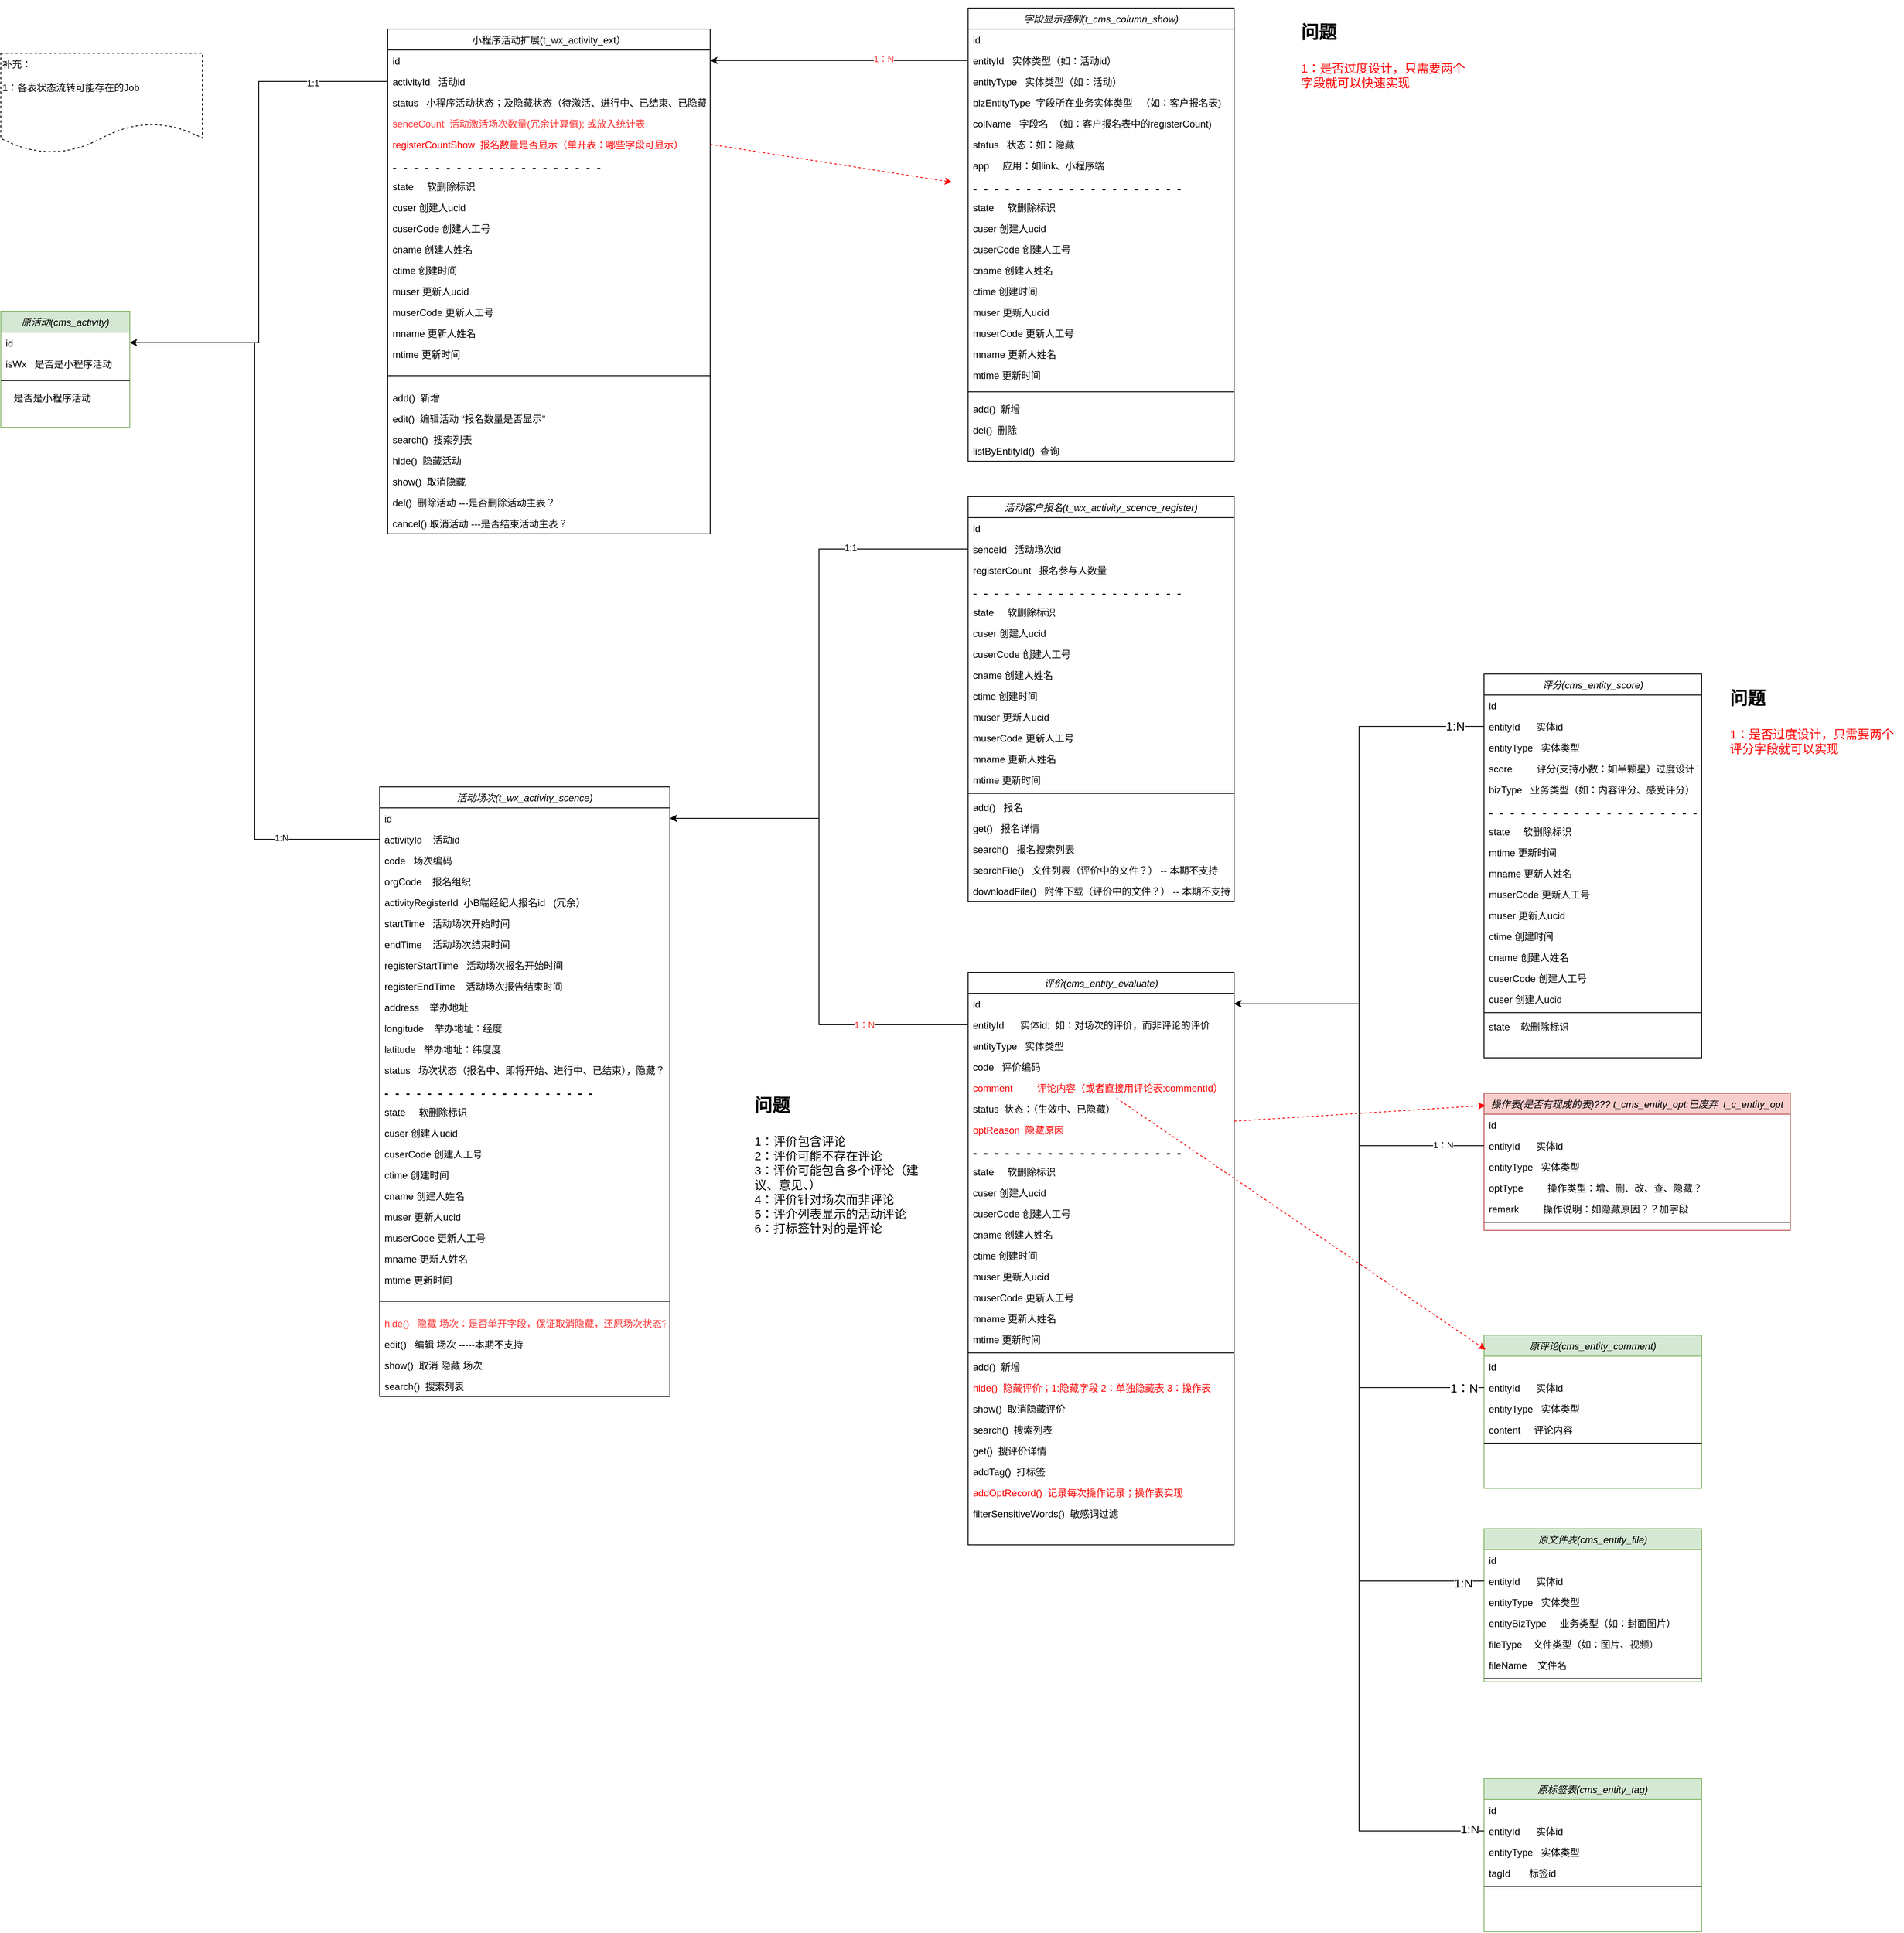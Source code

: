 <mxfile version="16.6.4" type="github"><diagram id="C5RBs43oDa-KdzZeNtuy" name="Page-1"><mxGraphModel dx="1662" dy="1931" grid="1" gridSize="10" guides="1" tooltips="1" connect="1" arrows="1" fold="1" page="1" pageScale="1" pageWidth="827" pageHeight="1169" math="0" shadow="0"><root><mxCell id="WIyWlLk6GJQsqaUBKTNV-0"/><mxCell id="WIyWlLk6GJQsqaUBKTNV-1" parent="WIyWlLk6GJQsqaUBKTNV-0"/><mxCell id="zkfFHV4jXpPFQw0GAbJ--0" value="原活动(cms_activity)" style="swimlane;fontStyle=2;align=center;verticalAlign=top;childLayout=stackLayout;horizontal=1;startSize=26;horizontalStack=0;resizeParent=1;resizeLast=0;collapsible=1;marginBottom=0;rounded=0;shadow=0;strokeWidth=1;fillColor=#d5e8d4;strokeColor=#82b366;" parent="WIyWlLk6GJQsqaUBKTNV-1" vertex="1"><mxGeometry x="240" y="370" width="160" height="144" as="geometry"><mxRectangle x="230" y="140" width="160" height="26" as="alternateBounds"/></mxGeometry></mxCell><mxCell id="zkfFHV4jXpPFQw0GAbJ--1" value="id" style="text;align=left;verticalAlign=top;spacingLeft=4;spacingRight=4;overflow=hidden;rotatable=0;points=[[0,0.5],[1,0.5]];portConstraint=eastwest;" parent="zkfFHV4jXpPFQw0GAbJ--0" vertex="1"><mxGeometry y="26" width="160" height="26" as="geometry"/></mxCell><mxCell id="BLFNUpfgTd_BhvLo9Xay-24" value="isWx   是否是小程序活动" style="text;align=left;verticalAlign=top;spacingLeft=4;spacingRight=4;overflow=hidden;rotatable=0;points=[[0,0.5],[1,0.5]];portConstraint=eastwest;" parent="zkfFHV4jXpPFQw0GAbJ--0" vertex="1"><mxGeometry y="52" width="160" height="26" as="geometry"/></mxCell><mxCell id="zkfFHV4jXpPFQw0GAbJ--4" value="" style="line;html=1;strokeWidth=1;align=left;verticalAlign=middle;spacingTop=-1;spacingLeft=3;spacingRight=3;rotatable=0;labelPosition=right;points=[];portConstraint=eastwest;" parent="zkfFHV4jXpPFQw0GAbJ--0" vertex="1"><mxGeometry y="78" width="160" height="16" as="geometry"/></mxCell><mxCell id="BLFNUpfgTd_BhvLo9Xay-163" value="   是否是小程序活动" style="text;align=left;verticalAlign=top;spacingLeft=4;spacingRight=4;overflow=hidden;rotatable=0;points=[[0,0.5],[1,0.5]];portConstraint=eastwest;" parent="zkfFHV4jXpPFQw0GAbJ--0" vertex="1"><mxGeometry y="94" width="160" height="26" as="geometry"/></mxCell><mxCell id="zkfFHV4jXpPFQw0GAbJ--17" value="小程序活动扩展(t_wx_activity_ext）&#10;" style="swimlane;fontStyle=0;align=center;verticalAlign=top;childLayout=stackLayout;horizontal=1;startSize=26;horizontalStack=0;resizeParent=1;resizeLast=0;collapsible=1;marginBottom=0;rounded=0;shadow=0;strokeWidth=1;" parent="WIyWlLk6GJQsqaUBKTNV-1" vertex="1"><mxGeometry x="720" y="20" width="400" height="626" as="geometry"><mxRectangle x="550" y="140" width="160" height="26" as="alternateBounds"/></mxGeometry></mxCell><mxCell id="zkfFHV4jXpPFQw0GAbJ--18" value="id           " style="text;align=left;verticalAlign=top;spacingLeft=4;spacingRight=4;overflow=hidden;rotatable=0;points=[[0,0.5],[1,0.5]];portConstraint=eastwest;" parent="zkfFHV4jXpPFQw0GAbJ--17" vertex="1"><mxGeometry y="26" width="400" height="26" as="geometry"/></mxCell><mxCell id="zkfFHV4jXpPFQw0GAbJ--19" value="activityId   活动id" style="text;align=left;verticalAlign=top;spacingLeft=4;spacingRight=4;overflow=hidden;rotatable=0;points=[[0,0.5],[1,0.5]];portConstraint=eastwest;rounded=0;shadow=0;html=0;" parent="zkfFHV4jXpPFQw0GAbJ--17" vertex="1"><mxGeometry y="52" width="400" height="26" as="geometry"/></mxCell><mxCell id="zkfFHV4jXpPFQw0GAbJ--20" value="status   小程序活动状态；及隐藏状态（待激活、进行中、已结束、已隐藏？）" style="text;align=left;verticalAlign=top;spacingLeft=4;spacingRight=4;overflow=hidden;rotatable=0;points=[[0,0.5],[1,0.5]];portConstraint=eastwest;rounded=0;shadow=0;html=0;" parent="zkfFHV4jXpPFQw0GAbJ--17" vertex="1"><mxGeometry y="78" width="400" height="26" as="geometry"/></mxCell><mxCell id="BLFNUpfgTd_BhvLo9Xay-10" value="senceCount  活动激活场次数量(冗余计算值); 或放入统计表" style="text;align=left;verticalAlign=top;spacingLeft=4;spacingRight=4;overflow=hidden;rotatable=0;points=[[0,0.5],[1,0.5]];portConstraint=eastwest;rounded=0;shadow=0;html=0;fontColor=#FF3333;" parent="zkfFHV4jXpPFQw0GAbJ--17" vertex="1"><mxGeometry y="104" width="400" height="26" as="geometry"/></mxCell><mxCell id="BLFNUpfgTd_BhvLo9Xay-19" value="registerCountShow  报名数量是否显示（单开表：哪些字段可显示）" style="text;align=left;verticalAlign=top;spacingLeft=4;spacingRight=4;overflow=hidden;rotatable=0;points=[[0,0.5],[1,0.5]];portConstraint=eastwest;rounded=0;shadow=0;html=0;fontColor=#FF0000;" parent="zkfFHV4jXpPFQw0GAbJ--17" vertex="1"><mxGeometry y="130" width="400" height="26" as="geometry"/></mxCell><mxCell id="BLFNUpfgTd_BhvLo9Xay-210" value="-  -  -  -  -  -  -  -  -  -  -  -  -  -  -  -  -  -  -  -" style="text;align=left;verticalAlign=top;spacingLeft=4;spacingRight=4;overflow=hidden;rotatable=0;points=[[0,0.5],[1,0.5]];portConstraint=eastwest;rounded=0;shadow=0;html=0;dashed=1;strokeWidth=2;perimeterSpacing=0;opacity=50;fontStyle=1;fontSize=15;" parent="zkfFHV4jXpPFQw0GAbJ--17" vertex="1"><mxGeometry y="156" width="400" height="26" as="geometry"/></mxCell><mxCell id="zkfFHV4jXpPFQw0GAbJ--21" value="state     软删除标识" style="text;align=left;verticalAlign=top;spacingLeft=4;spacingRight=4;overflow=hidden;rotatable=0;points=[[0,0.5],[1,0.5]];portConstraint=eastwest;rounded=0;shadow=0;html=0;" parent="zkfFHV4jXpPFQw0GAbJ--17" vertex="1"><mxGeometry y="182" width="400" height="26" as="geometry"/></mxCell><mxCell id="BLFNUpfgTd_BhvLo9Xay-170" value="cuser 创建人ucid&#10;" style="text;align=left;verticalAlign=top;spacingLeft=4;spacingRight=4;overflow=hidden;rotatable=0;points=[[0,0.5],[1,0.5]];portConstraint=eastwest;rounded=0;shadow=0;html=0;" parent="zkfFHV4jXpPFQw0GAbJ--17" vertex="1"><mxGeometry y="208" width="400" height="26" as="geometry"/></mxCell><mxCell id="BLFNUpfgTd_BhvLo9Xay-171" value="cuserCode 创建人工号" style="text;align=left;verticalAlign=top;spacingLeft=4;spacingRight=4;overflow=hidden;rotatable=0;points=[[0,0.5],[1,0.5]];portConstraint=eastwest;rounded=0;shadow=0;html=0;" parent="zkfFHV4jXpPFQw0GAbJ--17" vertex="1"><mxGeometry y="234" width="400" height="26" as="geometry"/></mxCell><mxCell id="BLFNUpfgTd_BhvLo9Xay-172" value="cname 创建人姓名" style="text;align=left;verticalAlign=top;spacingLeft=4;spacingRight=4;overflow=hidden;rotatable=0;points=[[0,0.5],[1,0.5]];portConstraint=eastwest;rounded=0;shadow=0;html=0;" parent="zkfFHV4jXpPFQw0GAbJ--17" vertex="1"><mxGeometry y="260" width="400" height="26" as="geometry"/></mxCell><mxCell id="BLFNUpfgTd_BhvLo9Xay-177" value="ctime 创建时间" style="text;align=left;verticalAlign=top;spacingLeft=4;spacingRight=4;overflow=hidden;rotatable=0;points=[[0,0.5],[1,0.5]];portConstraint=eastwest;rounded=0;shadow=0;html=0;" parent="zkfFHV4jXpPFQw0GAbJ--17" vertex="1"><mxGeometry y="286" width="400" height="26" as="geometry"/></mxCell><mxCell id="BLFNUpfgTd_BhvLo9Xay-174" value="muser 更新人ucid&#10;" style="text;align=left;verticalAlign=top;spacingLeft=4;spacingRight=4;overflow=hidden;rotatable=0;points=[[0,0.5],[1,0.5]];portConstraint=eastwest;rounded=0;shadow=0;html=0;" parent="zkfFHV4jXpPFQw0GAbJ--17" vertex="1"><mxGeometry y="312" width="400" height="26" as="geometry"/></mxCell><mxCell id="BLFNUpfgTd_BhvLo9Xay-175" value="muserCode 更新人工号" style="text;align=left;verticalAlign=top;spacingLeft=4;spacingRight=4;overflow=hidden;rotatable=0;points=[[0,0.5],[1,0.5]];portConstraint=eastwest;rounded=0;shadow=0;html=0;" parent="zkfFHV4jXpPFQw0GAbJ--17" vertex="1"><mxGeometry y="338" width="400" height="26" as="geometry"/></mxCell><mxCell id="BLFNUpfgTd_BhvLo9Xay-176" value="mname 更新人姓名" style="text;align=left;verticalAlign=top;spacingLeft=4;spacingRight=4;overflow=hidden;rotatable=0;points=[[0,0.5],[1,0.5]];portConstraint=eastwest;rounded=0;shadow=0;html=0;" parent="zkfFHV4jXpPFQw0GAbJ--17" vertex="1"><mxGeometry y="364" width="400" height="26" as="geometry"/></mxCell><mxCell id="BLFNUpfgTd_BhvLo9Xay-173" value="mtime 更新时间" style="text;align=left;verticalAlign=top;spacingLeft=4;spacingRight=4;overflow=hidden;rotatable=0;points=[[0,0.5],[1,0.5]];portConstraint=eastwest;rounded=0;shadow=0;html=0;" parent="zkfFHV4jXpPFQw0GAbJ--17" vertex="1"><mxGeometry y="390" width="400" height="26" as="geometry"/></mxCell><mxCell id="zkfFHV4jXpPFQw0GAbJ--23" value="" style="line;html=1;strokeWidth=1;align=left;verticalAlign=middle;spacingTop=-1;spacingLeft=3;spacingRight=3;rotatable=0;labelPosition=right;points=[];portConstraint=eastwest;" parent="zkfFHV4jXpPFQw0GAbJ--17" vertex="1"><mxGeometry y="416" width="400" height="28" as="geometry"/></mxCell><mxCell id="BLFNUpfgTd_BhvLo9Xay-97" value="add()  新增" style="text;align=left;verticalAlign=top;spacingLeft=4;spacingRight=4;overflow=hidden;rotatable=0;points=[[0,0.5],[1,0.5]];portConstraint=eastwest;rounded=0;shadow=0;html=0;" parent="zkfFHV4jXpPFQw0GAbJ--17" vertex="1"><mxGeometry y="444" width="400" height="26" as="geometry"/></mxCell><mxCell id="BLFNUpfgTd_BhvLo9Xay-98" value="edit()  编辑活动 “报名数量是否显示”" style="text;align=left;verticalAlign=top;spacingLeft=4;spacingRight=4;overflow=hidden;rotatable=0;points=[[0,0.5],[1,0.5]];portConstraint=eastwest;rounded=0;shadow=0;html=0;" parent="zkfFHV4jXpPFQw0GAbJ--17" vertex="1"><mxGeometry y="470" width="400" height="26" as="geometry"/></mxCell><mxCell id="BLFNUpfgTd_BhvLo9Xay-139" value="search()  搜索列表" style="text;align=left;verticalAlign=top;spacingLeft=4;spacingRight=4;overflow=hidden;rotatable=0;points=[[0,0.5],[1,0.5]];portConstraint=eastwest;rounded=0;shadow=0;html=0;" parent="zkfFHV4jXpPFQw0GAbJ--17" vertex="1"><mxGeometry y="496" width="400" height="26" as="geometry"/></mxCell><mxCell id="BLFNUpfgTd_BhvLo9Xay-99" value="hide()  隐藏活动" style="text;align=left;verticalAlign=top;spacingLeft=4;spacingRight=4;overflow=hidden;rotatable=0;points=[[0,0.5],[1,0.5]];portConstraint=eastwest;rounded=0;shadow=0;html=0;" parent="zkfFHV4jXpPFQw0GAbJ--17" vertex="1"><mxGeometry y="522" width="400" height="26" as="geometry"/></mxCell><mxCell id="BLFNUpfgTd_BhvLo9Xay-113" value="show()  取消隐藏" style="text;align=left;verticalAlign=top;spacingLeft=4;spacingRight=4;overflow=hidden;rotatable=0;points=[[0,0.5],[1,0.5]];portConstraint=eastwest;rounded=0;shadow=0;html=0;" parent="zkfFHV4jXpPFQw0GAbJ--17" vertex="1"><mxGeometry y="548" width="400" height="26" as="geometry"/></mxCell><mxCell id="BLFNUpfgTd_BhvLo9Xay-114" value="del()  删除活动 ---是否删除活动主表？" style="text;align=left;verticalAlign=top;spacingLeft=4;spacingRight=4;overflow=hidden;rotatable=0;points=[[0,0.5],[1,0.5]];portConstraint=eastwest;rounded=0;shadow=0;html=0;" parent="zkfFHV4jXpPFQw0GAbJ--17" vertex="1"><mxGeometry y="574" width="400" height="26" as="geometry"/></mxCell><mxCell id="BLFNUpfgTd_BhvLo9Xay-115" value="cancel() 取消活动 ---是否结束活动主表？" style="text;align=left;verticalAlign=top;spacingLeft=4;spacingRight=4;overflow=hidden;rotatable=0;points=[[0,0.5],[1,0.5]];portConstraint=eastwest;rounded=0;shadow=0;html=0;" parent="zkfFHV4jXpPFQw0GAbJ--17" vertex="1"><mxGeometry y="600" width="400" height="26" as="geometry"/></mxCell><mxCell id="BLFNUpfgTd_BhvLo9Xay-17" value="" style="endArrow=classic;html=1;rounded=0;exitX=0;exitY=0.5;exitDx=0;exitDy=0;entryX=1;entryY=0.5;entryDx=0;entryDy=0;edgeStyle=orthogonalEdgeStyle;" parent="WIyWlLk6GJQsqaUBKTNV-1" source="zkfFHV4jXpPFQw0GAbJ--19" target="zkfFHV4jXpPFQw0GAbJ--1" edge="1"><mxGeometry width="50" height="50" relative="1" as="geometry"><mxPoint x="490" y="420" as="sourcePoint"/><mxPoint x="540" y="370" as="targetPoint"/></mxGeometry></mxCell><mxCell id="BLFNUpfgTd_BhvLo9Xay-18" value="1:1" style="edgeLabel;html=1;align=center;verticalAlign=middle;resizable=0;points=[];" parent="BLFNUpfgTd_BhvLo9Xay-17" vertex="1" connectable="0"><mxGeometry x="-0.711" y="2" relative="1" as="geometry"><mxPoint as="offset"/></mxGeometry></mxCell><mxCell id="BLFNUpfgTd_BhvLo9Xay-25" value="活动客户报名(t_wx_activity_scence_register)" style="swimlane;fontStyle=2;align=center;verticalAlign=top;childLayout=stackLayout;horizontal=1;startSize=26;horizontalStack=0;resizeParent=1;resizeLast=0;collapsible=1;marginBottom=0;rounded=0;shadow=0;strokeWidth=1;" parent="WIyWlLk6GJQsqaUBKTNV-1" vertex="1"><mxGeometry x="1440" y="600" width="330" height="502" as="geometry"><mxRectangle x="230" y="140" width="160" height="26" as="alternateBounds"/></mxGeometry></mxCell><mxCell id="BLFNUpfgTd_BhvLo9Xay-26" value="id" style="text;align=left;verticalAlign=top;spacingLeft=4;spacingRight=4;overflow=hidden;rotatable=0;points=[[0,0.5],[1,0.5]];portConstraint=eastwest;" parent="BLFNUpfgTd_BhvLo9Xay-25" vertex="1"><mxGeometry y="26" width="330" height="26" as="geometry"/></mxCell><mxCell id="BLFNUpfgTd_BhvLo9Xay-27" value="senceId   活动场次id" style="text;align=left;verticalAlign=top;spacingLeft=4;spacingRight=4;overflow=hidden;rotatable=0;points=[[0,0.5],[1,0.5]];portConstraint=eastwest;" parent="BLFNUpfgTd_BhvLo9Xay-25" vertex="1"><mxGeometry y="52" width="330" height="26" as="geometry"/></mxCell><mxCell id="BLFNUpfgTd_BhvLo9Xay-29" value="registerCount   报名参与人数量" style="text;align=left;verticalAlign=top;spacingLeft=4;spacingRight=4;overflow=hidden;rotatable=0;points=[[0,0.5],[1,0.5]];portConstraint=eastwest;" parent="BLFNUpfgTd_BhvLo9Xay-25" vertex="1"><mxGeometry y="78" width="330" height="26" as="geometry"/></mxCell><mxCell id="BLFNUpfgTd_BhvLo9Xay-205" value="-  -  -  -  -  -  -  -  -  -  -  -  -  -  -  -  -  -  -  -" style="text;align=left;verticalAlign=top;spacingLeft=4;spacingRight=4;overflow=hidden;rotatable=0;points=[[0,0.5],[1,0.5]];portConstraint=eastwest;rounded=0;shadow=0;html=0;dashed=1;strokeWidth=2;perimeterSpacing=0;opacity=50;fontStyle=1;fontSize=15;" parent="BLFNUpfgTd_BhvLo9Xay-25" vertex="1"><mxGeometry y="104" width="330" height="26" as="geometry"/></mxCell><mxCell id="BLFNUpfgTd_BhvLo9Xay-204" value="state     软删除标识" style="text;align=left;verticalAlign=top;spacingLeft=4;spacingRight=4;overflow=hidden;rotatable=0;points=[[0,0.5],[1,0.5]];portConstraint=eastwest;rounded=0;shadow=0;html=0;" parent="BLFNUpfgTd_BhvLo9Xay-25" vertex="1"><mxGeometry y="130" width="330" height="26" as="geometry"/></mxCell><mxCell id="BLFNUpfgTd_BhvLo9Xay-196" value="cuser 创建人ucid&#10;" style="text;align=left;verticalAlign=top;spacingLeft=4;spacingRight=4;overflow=hidden;rotatable=0;points=[[0,0.5],[1,0.5]];portConstraint=eastwest;rounded=0;shadow=0;html=0;" parent="BLFNUpfgTd_BhvLo9Xay-25" vertex="1"><mxGeometry y="156" width="330" height="26" as="geometry"/></mxCell><mxCell id="BLFNUpfgTd_BhvLo9Xay-197" value="cuserCode 创建人工号" style="text;align=left;verticalAlign=top;spacingLeft=4;spacingRight=4;overflow=hidden;rotatable=0;points=[[0,0.5],[1,0.5]];portConstraint=eastwest;rounded=0;shadow=0;html=0;" parent="BLFNUpfgTd_BhvLo9Xay-25" vertex="1"><mxGeometry y="182" width="330" height="26" as="geometry"/></mxCell><mxCell id="BLFNUpfgTd_BhvLo9Xay-198" value="cname 创建人姓名" style="text;align=left;verticalAlign=top;spacingLeft=4;spacingRight=4;overflow=hidden;rotatable=0;points=[[0,0.5],[1,0.5]];portConstraint=eastwest;rounded=0;shadow=0;html=0;" parent="BLFNUpfgTd_BhvLo9Xay-25" vertex="1"><mxGeometry y="208" width="330" height="26" as="geometry"/></mxCell><mxCell id="BLFNUpfgTd_BhvLo9Xay-199" value="ctime 创建时间" style="text;align=left;verticalAlign=top;spacingLeft=4;spacingRight=4;overflow=hidden;rotatable=0;points=[[0,0.5],[1,0.5]];portConstraint=eastwest;rounded=0;shadow=0;html=0;" parent="BLFNUpfgTd_BhvLo9Xay-25" vertex="1"><mxGeometry y="234" width="330" height="26" as="geometry"/></mxCell><mxCell id="BLFNUpfgTd_BhvLo9Xay-200" value="muser 更新人ucid&#10;" style="text;align=left;verticalAlign=top;spacingLeft=4;spacingRight=4;overflow=hidden;rotatable=0;points=[[0,0.5],[1,0.5]];portConstraint=eastwest;rounded=0;shadow=0;html=0;" parent="BLFNUpfgTd_BhvLo9Xay-25" vertex="1"><mxGeometry y="260" width="330" height="26" as="geometry"/></mxCell><mxCell id="BLFNUpfgTd_BhvLo9Xay-201" value="muserCode 更新人工号" style="text;align=left;verticalAlign=top;spacingLeft=4;spacingRight=4;overflow=hidden;rotatable=0;points=[[0,0.5],[1,0.5]];portConstraint=eastwest;rounded=0;shadow=0;html=0;" parent="BLFNUpfgTd_BhvLo9Xay-25" vertex="1"><mxGeometry y="286" width="330" height="26" as="geometry"/></mxCell><mxCell id="BLFNUpfgTd_BhvLo9Xay-202" value="mname 更新人姓名" style="text;align=left;verticalAlign=top;spacingLeft=4;spacingRight=4;overflow=hidden;rotatable=0;points=[[0,0.5],[1,0.5]];portConstraint=eastwest;rounded=0;shadow=0;html=0;" parent="BLFNUpfgTd_BhvLo9Xay-25" vertex="1"><mxGeometry y="312" width="330" height="26" as="geometry"/></mxCell><mxCell id="BLFNUpfgTd_BhvLo9Xay-203" value="mtime 更新时间" style="text;align=left;verticalAlign=top;spacingLeft=4;spacingRight=4;overflow=hidden;rotatable=0;points=[[0,0.5],[1,0.5]];portConstraint=eastwest;rounded=0;shadow=0;html=0;" parent="BLFNUpfgTd_BhvLo9Xay-25" vertex="1"><mxGeometry y="338" width="330" height="26" as="geometry"/></mxCell><mxCell id="BLFNUpfgTd_BhvLo9Xay-28" value="" style="line;html=1;strokeWidth=1;align=left;verticalAlign=middle;spacingTop=-1;spacingLeft=3;spacingRight=3;rotatable=0;labelPosition=right;points=[];portConstraint=eastwest;" parent="BLFNUpfgTd_BhvLo9Xay-25" vertex="1"><mxGeometry y="364" width="330" height="8" as="geometry"/></mxCell><mxCell id="BLFNUpfgTd_BhvLo9Xay-136" value="add()   报名" style="text;align=left;verticalAlign=top;spacingLeft=4;spacingRight=4;overflow=hidden;rotatable=0;points=[[0,0.5],[1,0.5]];portConstraint=eastwest;" parent="BLFNUpfgTd_BhvLo9Xay-25" vertex="1"><mxGeometry y="372" width="330" height="26" as="geometry"/></mxCell><mxCell id="BLFNUpfgTd_BhvLo9Xay-137" value="get()   报名详情" style="text;align=left;verticalAlign=top;spacingLeft=4;spacingRight=4;overflow=hidden;rotatable=0;points=[[0,0.5],[1,0.5]];portConstraint=eastwest;" parent="BLFNUpfgTd_BhvLo9Xay-25" vertex="1"><mxGeometry y="398" width="330" height="26" as="geometry"/></mxCell><mxCell id="BLFNUpfgTd_BhvLo9Xay-138" value="search()   报名搜索列表" style="text;align=left;verticalAlign=top;spacingLeft=4;spacingRight=4;overflow=hidden;rotatable=0;points=[[0,0.5],[1,0.5]];portConstraint=eastwest;" parent="BLFNUpfgTd_BhvLo9Xay-25" vertex="1"><mxGeometry y="424" width="330" height="26" as="geometry"/></mxCell><mxCell id="BLFNUpfgTd_BhvLo9Xay-257" value="searchFile()   文件列表（评价中的文件？） -- 本期不支持" style="text;align=left;verticalAlign=top;spacingLeft=4;spacingRight=4;overflow=hidden;rotatable=0;points=[[0,0.5],[1,0.5]];portConstraint=eastwest;" parent="BLFNUpfgTd_BhvLo9Xay-25" vertex="1"><mxGeometry y="450" width="330" height="26" as="geometry"/></mxCell><mxCell id="BLFNUpfgTd_BhvLo9Xay-258" value="downloadFile()   附件下载（评价中的文件？） -- 本期不支持" style="text;align=left;verticalAlign=top;spacingLeft=4;spacingRight=4;overflow=hidden;rotatable=0;points=[[0,0.5],[1,0.5]];portConstraint=eastwest;" parent="BLFNUpfgTd_BhvLo9Xay-25" vertex="1"><mxGeometry y="476" width="330" height="26" as="geometry"/></mxCell><mxCell id="BLFNUpfgTd_BhvLo9Xay-32" value="活动场次(t_wx_activity_scence)" style="swimlane;fontStyle=2;align=center;verticalAlign=top;childLayout=stackLayout;horizontal=1;startSize=26;horizontalStack=0;resizeParent=1;resizeLast=0;collapsible=1;marginBottom=0;rounded=0;shadow=0;strokeWidth=1;" parent="WIyWlLk6GJQsqaUBKTNV-1" vertex="1"><mxGeometry x="710" y="960" width="360" height="756" as="geometry"><mxRectangle x="230" y="140" width="160" height="26" as="alternateBounds"/></mxGeometry></mxCell><mxCell id="BLFNUpfgTd_BhvLo9Xay-33" value="id" style="text;align=left;verticalAlign=top;spacingLeft=4;spacingRight=4;overflow=hidden;rotatable=0;points=[[0,0.5],[1,0.5]];portConstraint=eastwest;" parent="BLFNUpfgTd_BhvLo9Xay-32" vertex="1"><mxGeometry y="26" width="360" height="26" as="geometry"/></mxCell><mxCell id="BLFNUpfgTd_BhvLo9Xay-34" value="activityId    活动id" style="text;align=left;verticalAlign=top;spacingLeft=4;spacingRight=4;overflow=hidden;rotatable=0;points=[[0,0.5],[1,0.5]];portConstraint=eastwest;" parent="BLFNUpfgTd_BhvLo9Xay-32" vertex="1"><mxGeometry y="52" width="360" height="26" as="geometry"/></mxCell><mxCell id="BLFNUpfgTd_BhvLo9Xay-225" value="code   场次编码" style="text;align=left;verticalAlign=top;spacingLeft=4;spacingRight=4;overflow=hidden;rotatable=0;points=[[0,0.5],[1,0.5]];portConstraint=eastwest;" parent="BLFNUpfgTd_BhvLo9Xay-32" vertex="1"><mxGeometry y="78" width="360" height="26" as="geometry"/></mxCell><mxCell id="BLFNUpfgTd_BhvLo9Xay-35" value="orgCode    报名组织" style="text;align=left;verticalAlign=top;spacingLeft=4;spacingRight=4;overflow=hidden;rotatable=0;points=[[0,0.5],[1,0.5]];portConstraint=eastwest;" parent="BLFNUpfgTd_BhvLo9Xay-32" vertex="1"><mxGeometry y="104" width="360" height="26" as="geometry"/></mxCell><mxCell id="BLFNUpfgTd_BhvLo9Xay-36" value="activityRegisterId  小B端经纪人报名id   (冗余）" style="text;align=left;verticalAlign=top;spacingLeft=4;spacingRight=4;overflow=hidden;rotatable=0;points=[[0,0.5],[1,0.5]];portConstraint=eastwest;" parent="BLFNUpfgTd_BhvLo9Xay-32" vertex="1"><mxGeometry y="130" width="360" height="26" as="geometry"/></mxCell><mxCell id="BLFNUpfgTd_BhvLo9Xay-76" value="startTime   活动场次开始时间" style="text;align=left;verticalAlign=top;spacingLeft=4;spacingRight=4;overflow=hidden;rotatable=0;points=[[0,0.5],[1,0.5]];portConstraint=eastwest;" parent="BLFNUpfgTd_BhvLo9Xay-32" vertex="1"><mxGeometry y="156" width="360" height="26" as="geometry"/></mxCell><mxCell id="BLFNUpfgTd_BhvLo9Xay-77" value="endTime    活动场次结束时间" style="text;align=left;verticalAlign=top;spacingLeft=4;spacingRight=4;overflow=hidden;rotatable=0;points=[[0,0.5],[1,0.5]];portConstraint=eastwest;" parent="BLFNUpfgTd_BhvLo9Xay-32" vertex="1"><mxGeometry y="182" width="360" height="26" as="geometry"/></mxCell><mxCell id="BLFNUpfgTd_BhvLo9Xay-78" value="registerStartTime   活动场次报名开始时间" style="text;align=left;verticalAlign=top;spacingLeft=4;spacingRight=4;overflow=hidden;rotatable=0;points=[[0,0.5],[1,0.5]];portConstraint=eastwest;" parent="BLFNUpfgTd_BhvLo9Xay-32" vertex="1"><mxGeometry y="208" width="360" height="26" as="geometry"/></mxCell><mxCell id="BLFNUpfgTd_BhvLo9Xay-79" value="registerEndTime    活动场次报告结束时间" style="text;align=left;verticalAlign=top;spacingLeft=4;spacingRight=4;overflow=hidden;rotatable=0;points=[[0,0.5],[1,0.5]];portConstraint=eastwest;" parent="BLFNUpfgTd_BhvLo9Xay-32" vertex="1"><mxGeometry y="234" width="360" height="26" as="geometry"/></mxCell><mxCell id="_xEzUWuOlQfnU6srlrr3-31" value="address    举办地址" style="text;align=left;verticalAlign=top;spacingLeft=4;spacingRight=4;overflow=hidden;rotatable=0;points=[[0,0.5],[1,0.5]];portConstraint=eastwest;" parent="BLFNUpfgTd_BhvLo9Xay-32" vertex="1"><mxGeometry y="260" width="360" height="26" as="geometry"/></mxCell><mxCell id="_xEzUWuOlQfnU6srlrr3-29" value="longitude    举办地址：经度" style="text;align=left;verticalAlign=top;spacingLeft=4;spacingRight=4;overflow=hidden;rotatable=0;points=[[0,0.5],[1,0.5]];portConstraint=eastwest;" parent="BLFNUpfgTd_BhvLo9Xay-32" vertex="1"><mxGeometry y="286" width="360" height="26" as="geometry"/></mxCell><mxCell id="_xEzUWuOlQfnU6srlrr3-30" value="latitude   举办地址：纬度度" style="text;align=left;verticalAlign=top;spacingLeft=4;spacingRight=4;overflow=hidden;rotatable=0;points=[[0,0.5],[1,0.5]];portConstraint=eastwest;" parent="BLFNUpfgTd_BhvLo9Xay-32" vertex="1"><mxGeometry y="312" width="360" height="26" as="geometry"/></mxCell><mxCell id="BLFNUpfgTd_BhvLo9Xay-165" value="status   场次状态（报名中、即将开始、进行中、已结束），隐藏？" style="text;align=left;verticalAlign=top;spacingLeft=4;spacingRight=4;overflow=hidden;rotatable=0;points=[[0,0.5],[1,0.5]];portConstraint=eastwest;" parent="BLFNUpfgTd_BhvLo9Xay-32" vertex="1"><mxGeometry y="338" width="360" height="26" as="geometry"/></mxCell><mxCell id="BLFNUpfgTd_BhvLo9Xay-211" value="-  -  -  -  -  -  -  -  -  -  -  -  -  -  -  -  -  -  -  -" style="text;align=left;verticalAlign=top;spacingLeft=4;spacingRight=4;overflow=hidden;rotatable=0;points=[[0,0.5],[1,0.5]];portConstraint=eastwest;rounded=0;shadow=0;html=0;dashed=1;strokeWidth=2;perimeterSpacing=0;opacity=50;fontStyle=1;fontSize=15;" parent="BLFNUpfgTd_BhvLo9Xay-32" vertex="1"><mxGeometry y="364" width="360" height="26" as="geometry"/></mxCell><mxCell id="BLFNUpfgTd_BhvLo9Xay-178" value="state     软删除标识" style="text;align=left;verticalAlign=top;spacingLeft=4;spacingRight=4;overflow=hidden;rotatable=0;points=[[0,0.5],[1,0.5]];portConstraint=eastwest;rounded=0;shadow=0;html=0;" parent="BLFNUpfgTd_BhvLo9Xay-32" vertex="1"><mxGeometry y="390" width="360" height="26" as="geometry"/></mxCell><mxCell id="BLFNUpfgTd_BhvLo9Xay-179" value="cuser 创建人ucid&#10;" style="text;align=left;verticalAlign=top;spacingLeft=4;spacingRight=4;overflow=hidden;rotatable=0;points=[[0,0.5],[1,0.5]];portConstraint=eastwest;rounded=0;shadow=0;html=0;" parent="BLFNUpfgTd_BhvLo9Xay-32" vertex="1"><mxGeometry y="416" width="360" height="26" as="geometry"/></mxCell><mxCell id="BLFNUpfgTd_BhvLo9Xay-180" value="cuserCode 创建人工号" style="text;align=left;verticalAlign=top;spacingLeft=4;spacingRight=4;overflow=hidden;rotatable=0;points=[[0,0.5],[1,0.5]];portConstraint=eastwest;rounded=0;shadow=0;html=0;" parent="BLFNUpfgTd_BhvLo9Xay-32" vertex="1"><mxGeometry y="442" width="360" height="26" as="geometry"/></mxCell><mxCell id="BLFNUpfgTd_BhvLo9Xay-182" value="ctime 创建时间" style="text;align=left;verticalAlign=top;spacingLeft=4;spacingRight=4;overflow=hidden;rotatable=0;points=[[0,0.5],[1,0.5]];portConstraint=eastwest;rounded=0;shadow=0;html=0;" parent="BLFNUpfgTd_BhvLo9Xay-32" vertex="1"><mxGeometry y="468" width="360" height="26" as="geometry"/></mxCell><mxCell id="BLFNUpfgTd_BhvLo9Xay-181" value="cname 创建人姓名" style="text;align=left;verticalAlign=top;spacingLeft=4;spacingRight=4;overflow=hidden;rotatable=0;points=[[0,0.5],[1,0.5]];portConstraint=eastwest;rounded=0;shadow=0;html=0;" parent="BLFNUpfgTd_BhvLo9Xay-32" vertex="1"><mxGeometry y="494" width="360" height="26" as="geometry"/></mxCell><mxCell id="BLFNUpfgTd_BhvLo9Xay-183" value="muser 更新人ucid&#10;" style="text;align=left;verticalAlign=top;spacingLeft=4;spacingRight=4;overflow=hidden;rotatable=0;points=[[0,0.5],[1,0.5]];portConstraint=eastwest;rounded=0;shadow=0;html=0;" parent="BLFNUpfgTd_BhvLo9Xay-32" vertex="1"><mxGeometry y="520" width="360" height="26" as="geometry"/></mxCell><mxCell id="BLFNUpfgTd_BhvLo9Xay-184" value="muserCode 更新人工号" style="text;align=left;verticalAlign=top;spacingLeft=4;spacingRight=4;overflow=hidden;rotatable=0;points=[[0,0.5],[1,0.5]];portConstraint=eastwest;rounded=0;shadow=0;html=0;" parent="BLFNUpfgTd_BhvLo9Xay-32" vertex="1"><mxGeometry y="546" width="360" height="26" as="geometry"/></mxCell><mxCell id="BLFNUpfgTd_BhvLo9Xay-185" value="mname 更新人姓名" style="text;align=left;verticalAlign=top;spacingLeft=4;spacingRight=4;overflow=hidden;rotatable=0;points=[[0,0.5],[1,0.5]];portConstraint=eastwest;rounded=0;shadow=0;html=0;" parent="BLFNUpfgTd_BhvLo9Xay-32" vertex="1"><mxGeometry y="572" width="360" height="26" as="geometry"/></mxCell><mxCell id="BLFNUpfgTd_BhvLo9Xay-186" value="mtime 更新时间" style="text;align=left;verticalAlign=top;spacingLeft=4;spacingRight=4;overflow=hidden;rotatable=0;points=[[0,0.5],[1,0.5]];portConstraint=eastwest;rounded=0;shadow=0;html=0;" parent="BLFNUpfgTd_BhvLo9Xay-32" vertex="1"><mxGeometry y="598" width="360" height="26" as="geometry"/></mxCell><mxCell id="BLFNUpfgTd_BhvLo9Xay-38" value="" style="line;html=1;strokeWidth=1;align=left;verticalAlign=middle;spacingTop=-1;spacingLeft=3;spacingRight=3;rotatable=0;labelPosition=right;points=[];portConstraint=eastwest;" parent="BLFNUpfgTd_BhvLo9Xay-32" vertex="1"><mxGeometry y="624" width="360" height="28" as="geometry"/></mxCell><mxCell id="BLFNUpfgTd_BhvLo9Xay-228" value="hide()   隐藏 场次：是否单开字段，保证取消隐藏，还原场次状态?" style="text;align=left;verticalAlign=top;spacingLeft=4;spacingRight=4;overflow=hidden;rotatable=0;points=[[0,0.5],[1,0.5]];portConstraint=eastwest;fontColor=#FF3333;" parent="BLFNUpfgTd_BhvLo9Xay-32" vertex="1"><mxGeometry y="652" width="360" height="26" as="geometry"/></mxCell><mxCell id="BLFNUpfgTd_BhvLo9Xay-133" value="edit()   编辑 场次 -----本期不支持" style="text;align=left;verticalAlign=top;spacingLeft=4;spacingRight=4;overflow=hidden;rotatable=0;points=[[0,0.5],[1,0.5]];portConstraint=eastwest;" parent="BLFNUpfgTd_BhvLo9Xay-32" vertex="1"><mxGeometry y="678" width="360" height="26" as="geometry"/></mxCell><mxCell id="BLFNUpfgTd_BhvLo9Xay-134" value="show()  取消 隐藏 场次" style="text;align=left;verticalAlign=top;spacingLeft=4;spacingRight=4;overflow=hidden;rotatable=0;points=[[0,0.5],[1,0.5]];portConstraint=eastwest;" parent="BLFNUpfgTd_BhvLo9Xay-32" vertex="1"><mxGeometry y="704" width="360" height="26" as="geometry"/></mxCell><mxCell id="BLFNUpfgTd_BhvLo9Xay-135" value="search()  搜索列表" style="text;align=left;verticalAlign=top;spacingLeft=4;spacingRight=4;overflow=hidden;rotatable=0;points=[[0,0.5],[1,0.5]];portConstraint=eastwest;" parent="BLFNUpfgTd_BhvLo9Xay-32" vertex="1"><mxGeometry y="730" width="360" height="26" as="geometry"/></mxCell><mxCell id="BLFNUpfgTd_BhvLo9Xay-39" style="edgeStyle=orthogonalEdgeStyle;rounded=0;orthogonalLoop=1;jettySize=auto;html=1;entryX=1;entryY=0.5;entryDx=0;entryDy=0;exitX=0;exitY=0.5;exitDx=0;exitDy=0;" parent="WIyWlLk6GJQsqaUBKTNV-1" source="BLFNUpfgTd_BhvLo9Xay-34" target="zkfFHV4jXpPFQw0GAbJ--1" edge="1"><mxGeometry relative="1" as="geometry"/></mxCell><mxCell id="BLFNUpfgTd_BhvLo9Xay-40" value="1:N" style="edgeLabel;html=1;align=center;verticalAlign=middle;resizable=0;points=[];" parent="BLFNUpfgTd_BhvLo9Xay-39" vertex="1" connectable="0"><mxGeometry x="-0.737" y="-2" relative="1" as="geometry"><mxPoint as="offset"/></mxGeometry></mxCell><mxCell id="BLFNUpfgTd_BhvLo9Xay-41" style="edgeStyle=orthogonalEdgeStyle;rounded=0;orthogonalLoop=1;jettySize=auto;html=1;exitX=0;exitY=0.5;exitDx=0;exitDy=0;entryX=1;entryY=0.5;entryDx=0;entryDy=0;" parent="WIyWlLk6GJQsqaUBKTNV-1" source="BLFNUpfgTd_BhvLo9Xay-27" target="BLFNUpfgTd_BhvLo9Xay-33" edge="1"><mxGeometry relative="1" as="geometry"/></mxCell><mxCell id="BLFNUpfgTd_BhvLo9Xay-42" value="1:1" style="edgeLabel;html=1;align=center;verticalAlign=middle;resizable=0;points=[];" parent="BLFNUpfgTd_BhvLo9Xay-41" vertex="1" connectable="0"><mxGeometry x="-0.585" y="-2" relative="1" as="geometry"><mxPoint as="offset"/></mxGeometry></mxCell><mxCell id="BLFNUpfgTd_BhvLo9Xay-43" value="评价(cms_entity_evaluate)" style="swimlane;fontStyle=2;align=center;verticalAlign=top;childLayout=stackLayout;horizontal=1;startSize=26;horizontalStack=0;resizeParent=1;resizeLast=0;collapsible=1;marginBottom=0;rounded=0;shadow=0;strokeWidth=1;" parent="WIyWlLk6GJQsqaUBKTNV-1" vertex="1"><mxGeometry x="1440" y="1190" width="330" height="710" as="geometry"><mxRectangle x="230" y="140" width="160" height="26" as="alternateBounds"/></mxGeometry></mxCell><mxCell id="BLFNUpfgTd_BhvLo9Xay-44" value="id" style="text;align=left;verticalAlign=top;spacingLeft=4;spacingRight=4;overflow=hidden;rotatable=0;points=[[0,0.5],[1,0.5]];portConstraint=eastwest;" parent="BLFNUpfgTd_BhvLo9Xay-43" vertex="1"><mxGeometry y="26" width="330" height="26" as="geometry"/></mxCell><mxCell id="BLFNUpfgTd_BhvLo9Xay-45" value="entityId      实体id:  如：对场次的评价，而非评论的评价" style="text;align=left;verticalAlign=top;spacingLeft=4;spacingRight=4;overflow=hidden;rotatable=0;points=[[0,0.5],[1,0.5]];portConstraint=eastwest;" parent="BLFNUpfgTd_BhvLo9Xay-43" vertex="1"><mxGeometry y="52" width="330" height="26" as="geometry"/></mxCell><mxCell id="BLFNUpfgTd_BhvLo9Xay-46" value="entityType   实体类型" style="text;align=left;verticalAlign=top;spacingLeft=4;spacingRight=4;overflow=hidden;rotatable=0;points=[[0,0.5],[1,0.5]];portConstraint=eastwest;" parent="BLFNUpfgTd_BhvLo9Xay-43" vertex="1"><mxGeometry y="78" width="330" height="26" as="geometry"/></mxCell><mxCell id="BLFNUpfgTd_BhvLo9Xay-226" value="code   评价编码" style="text;align=left;verticalAlign=top;spacingLeft=4;spacingRight=4;overflow=hidden;rotatable=0;points=[[0,0.5],[1,0.5]];portConstraint=eastwest;" parent="BLFNUpfgTd_BhvLo9Xay-43" vertex="1"><mxGeometry y="104" width="330" height="26" as="geometry"/></mxCell><mxCell id="BLFNUpfgTd_BhvLo9Xay-47" value="comment         评论内容（或者直接用评论表:commentId）" style="text;align=left;verticalAlign=top;spacingLeft=4;spacingRight=4;overflow=hidden;rotatable=0;points=[[0,0.5],[1,0.5]];portConstraint=eastwest;fontColor=#FF0000;" parent="BLFNUpfgTd_BhvLo9Xay-43" vertex="1"><mxGeometry y="130" width="330" height="26" as="geometry"/></mxCell><mxCell id="BLFNUpfgTd_BhvLo9Xay-121" value="status  状态：（生效中、已隐藏）" style="text;align=left;verticalAlign=top;spacingLeft=4;spacingRight=4;overflow=hidden;rotatable=0;points=[[0,0.5],[1,0.5]];portConstraint=eastwest;" parent="BLFNUpfgTd_BhvLo9Xay-43" vertex="1"><mxGeometry y="156" width="330" height="26" as="geometry"/></mxCell><mxCell id="BLFNUpfgTd_BhvLo9Xay-157" value="optReason  隐藏原因" style="text;align=left;verticalAlign=top;spacingLeft=4;spacingRight=4;overflow=hidden;rotatable=0;points=[[0,0.5],[1,0.5]];portConstraint=eastwest;fontColor=#FF0000;" parent="BLFNUpfgTd_BhvLo9Xay-43" vertex="1"><mxGeometry y="182" width="330" height="26" as="geometry"/></mxCell><mxCell id="BLFNUpfgTd_BhvLo9Xay-212" value="-  -  -  -  -  -  -  -  -  -  -  -  -  -  -  -  -  -  -  -" style="text;align=left;verticalAlign=top;spacingLeft=4;spacingRight=4;overflow=hidden;rotatable=0;points=[[0,0.5],[1,0.5]];portConstraint=eastwest;rounded=0;shadow=0;html=0;dashed=1;strokeWidth=2;perimeterSpacing=0;opacity=50;fontStyle=1;fontSize=15;" parent="BLFNUpfgTd_BhvLo9Xay-43" vertex="1"><mxGeometry y="208" width="330" height="26" as="geometry"/></mxCell><mxCell id="BLFNUpfgTd_BhvLo9Xay-213" value="state     软删除标识" style="text;align=left;verticalAlign=top;spacingLeft=4;spacingRight=4;overflow=hidden;rotatable=0;points=[[0,0.5],[1,0.5]];portConstraint=eastwest;rounded=0;shadow=0;html=0;" parent="BLFNUpfgTd_BhvLo9Xay-43" vertex="1"><mxGeometry y="234" width="330" height="26" as="geometry"/></mxCell><mxCell id="BLFNUpfgTd_BhvLo9Xay-214" value="cuser 创建人ucid&#10;" style="text;align=left;verticalAlign=top;spacingLeft=4;spacingRight=4;overflow=hidden;rotatable=0;points=[[0,0.5],[1,0.5]];portConstraint=eastwest;rounded=0;shadow=0;html=0;" parent="BLFNUpfgTd_BhvLo9Xay-43" vertex="1"><mxGeometry y="260" width="330" height="26" as="geometry"/></mxCell><mxCell id="BLFNUpfgTd_BhvLo9Xay-215" value="cuserCode 创建人工号" style="text;align=left;verticalAlign=top;spacingLeft=4;spacingRight=4;overflow=hidden;rotatable=0;points=[[0,0.5],[1,0.5]];portConstraint=eastwest;rounded=0;shadow=0;html=0;" parent="BLFNUpfgTd_BhvLo9Xay-43" vertex="1"><mxGeometry y="286" width="330" height="26" as="geometry"/></mxCell><mxCell id="BLFNUpfgTd_BhvLo9Xay-216" value="cname 创建人姓名" style="text;align=left;verticalAlign=top;spacingLeft=4;spacingRight=4;overflow=hidden;rotatable=0;points=[[0,0.5],[1,0.5]];portConstraint=eastwest;rounded=0;shadow=0;html=0;" parent="BLFNUpfgTd_BhvLo9Xay-43" vertex="1"><mxGeometry y="312" width="330" height="26" as="geometry"/></mxCell><mxCell id="BLFNUpfgTd_BhvLo9Xay-217" value="ctime 创建时间" style="text;align=left;verticalAlign=top;spacingLeft=4;spacingRight=4;overflow=hidden;rotatable=0;points=[[0,0.5],[1,0.5]];portConstraint=eastwest;rounded=0;shadow=0;html=0;" parent="BLFNUpfgTd_BhvLo9Xay-43" vertex="1"><mxGeometry y="338" width="330" height="26" as="geometry"/></mxCell><mxCell id="BLFNUpfgTd_BhvLo9Xay-218" value="muser 更新人ucid&#10;" style="text;align=left;verticalAlign=top;spacingLeft=4;spacingRight=4;overflow=hidden;rotatable=0;points=[[0,0.5],[1,0.5]];portConstraint=eastwest;rounded=0;shadow=0;html=0;" parent="BLFNUpfgTd_BhvLo9Xay-43" vertex="1"><mxGeometry y="364" width="330" height="26" as="geometry"/></mxCell><mxCell id="BLFNUpfgTd_BhvLo9Xay-219" value="muserCode 更新人工号" style="text;align=left;verticalAlign=top;spacingLeft=4;spacingRight=4;overflow=hidden;rotatable=0;points=[[0,0.5],[1,0.5]];portConstraint=eastwest;rounded=0;shadow=0;html=0;" parent="BLFNUpfgTd_BhvLo9Xay-43" vertex="1"><mxGeometry y="390" width="330" height="26" as="geometry"/></mxCell><mxCell id="BLFNUpfgTd_BhvLo9Xay-220" value="mname 更新人姓名" style="text;align=left;verticalAlign=top;spacingLeft=4;spacingRight=4;overflow=hidden;rotatable=0;points=[[0,0.5],[1,0.5]];portConstraint=eastwest;rounded=0;shadow=0;html=0;" parent="BLFNUpfgTd_BhvLo9Xay-43" vertex="1"><mxGeometry y="416" width="330" height="26" as="geometry"/></mxCell><mxCell id="BLFNUpfgTd_BhvLo9Xay-221" value="mtime 更新时间" style="text;align=left;verticalAlign=top;spacingLeft=4;spacingRight=4;overflow=hidden;rotatable=0;points=[[0,0.5],[1,0.5]];portConstraint=eastwest;rounded=0;shadow=0;html=0;" parent="BLFNUpfgTd_BhvLo9Xay-43" vertex="1"><mxGeometry y="442" width="330" height="26" as="geometry"/></mxCell><mxCell id="BLFNUpfgTd_BhvLo9Xay-49" value="" style="line;html=1;strokeWidth=1;align=left;verticalAlign=middle;spacingTop=-1;spacingLeft=3;spacingRight=3;rotatable=0;labelPosition=right;points=[];portConstraint=eastwest;" parent="BLFNUpfgTd_BhvLo9Xay-43" vertex="1"><mxGeometry y="468" width="330" height="8" as="geometry"/></mxCell><mxCell id="BLFNUpfgTd_BhvLo9Xay-119" value="add()  新增" style="text;align=left;verticalAlign=top;spacingLeft=4;spacingRight=4;overflow=hidden;rotatable=0;points=[[0,0.5],[1,0.5]];portConstraint=eastwest;" parent="BLFNUpfgTd_BhvLo9Xay-43" vertex="1"><mxGeometry y="476" width="330" height="26" as="geometry"/></mxCell><mxCell id="BLFNUpfgTd_BhvLo9Xay-120" value="hide()  隐藏评价；1:隐藏字段 2：单独隐藏表 3：操作表" style="text;align=left;verticalAlign=top;spacingLeft=4;spacingRight=4;overflow=hidden;rotatable=0;points=[[0,0.5],[1,0.5]];portConstraint=eastwest;fontColor=#FF0000;" parent="BLFNUpfgTd_BhvLo9Xay-43" vertex="1"><mxGeometry y="502" width="330" height="26" as="geometry"/></mxCell><mxCell id="BLFNUpfgTd_BhvLo9Xay-123" value="show()  取消隐藏评价" style="text;align=left;verticalAlign=top;spacingLeft=4;spacingRight=4;overflow=hidden;rotatable=0;points=[[0,0.5],[1,0.5]];portConstraint=eastwest;" parent="BLFNUpfgTd_BhvLo9Xay-43" vertex="1"><mxGeometry y="528" width="330" height="26" as="geometry"/></mxCell><mxCell id="BLFNUpfgTd_BhvLo9Xay-140" value="search()  搜索列表" style="text;align=left;verticalAlign=top;spacingLeft=4;spacingRight=4;overflow=hidden;rotatable=0;points=[[0,0.5],[1,0.5]];portConstraint=eastwest;" parent="BLFNUpfgTd_BhvLo9Xay-43" vertex="1"><mxGeometry y="554" width="330" height="26" as="geometry"/></mxCell><mxCell id="BLFNUpfgTd_BhvLo9Xay-141" value="get()  搜评价详情" style="text;align=left;verticalAlign=top;spacingLeft=4;spacingRight=4;overflow=hidden;rotatable=0;points=[[0,0.5],[1,0.5]];portConstraint=eastwest;" parent="BLFNUpfgTd_BhvLo9Xay-43" vertex="1"><mxGeometry y="580" width="330" height="26" as="geometry"/></mxCell><mxCell id="BLFNUpfgTd_BhvLo9Xay-142" value="addTag()  打标签" style="text;align=left;verticalAlign=top;spacingLeft=4;spacingRight=4;overflow=hidden;rotatable=0;points=[[0,0.5],[1,0.5]];portConstraint=eastwest;" parent="BLFNUpfgTd_BhvLo9Xay-43" vertex="1"><mxGeometry y="606" width="330" height="26" as="geometry"/></mxCell><mxCell id="BLFNUpfgTd_BhvLo9Xay-161" value="addOptRecord()  记录每次操作记录；操作表实现" style="text;align=left;verticalAlign=top;spacingLeft=4;spacingRight=4;overflow=hidden;rotatable=0;points=[[0,0.5],[1,0.5]];portConstraint=eastwest;fontColor=#FF0000;" parent="BLFNUpfgTd_BhvLo9Xay-43" vertex="1"><mxGeometry y="632" width="330" height="26" as="geometry"/></mxCell><mxCell id="BLFNUpfgTd_BhvLo9Xay-224" value="filterSensitiveWords()  敏感词过滤" style="text;align=left;verticalAlign=top;spacingLeft=4;spacingRight=4;overflow=hidden;rotatable=0;points=[[0,0.5],[1,0.5]];portConstraint=eastwest;" parent="BLFNUpfgTd_BhvLo9Xay-43" vertex="1"><mxGeometry y="658" width="330" height="26" as="geometry"/></mxCell><mxCell id="BLFNUpfgTd_BhvLo9Xay-51" value="评分(cms_entity_score)" style="swimlane;fontStyle=2;align=center;verticalAlign=top;childLayout=stackLayout;horizontal=1;startSize=26;horizontalStack=0;resizeParent=1;resizeLast=0;collapsible=1;marginBottom=0;rounded=0;shadow=0;strokeWidth=1;" parent="WIyWlLk6GJQsqaUBKTNV-1" vertex="1"><mxGeometry x="2080" y="820" width="270" height="476" as="geometry"><mxRectangle x="230" y="140" width="160" height="26" as="alternateBounds"/></mxGeometry></mxCell><mxCell id="BLFNUpfgTd_BhvLo9Xay-52" value="id" style="text;align=left;verticalAlign=top;spacingLeft=4;spacingRight=4;overflow=hidden;rotatable=0;points=[[0,0.5],[1,0.5]];portConstraint=eastwest;" parent="BLFNUpfgTd_BhvLo9Xay-51" vertex="1"><mxGeometry y="26" width="270" height="26" as="geometry"/></mxCell><mxCell id="BLFNUpfgTd_BhvLo9Xay-53" value="entityId      实体id" style="text;align=left;verticalAlign=top;spacingLeft=4;spacingRight=4;overflow=hidden;rotatable=0;points=[[0,0.5],[1,0.5]];portConstraint=eastwest;" parent="BLFNUpfgTd_BhvLo9Xay-51" vertex="1"><mxGeometry y="52" width="270" height="26" as="geometry"/></mxCell><mxCell id="BLFNUpfgTd_BhvLo9Xay-54" value="entityType   实体类型" style="text;align=left;verticalAlign=top;spacingLeft=4;spacingRight=4;overflow=hidden;rotatable=0;points=[[0,0.5],[1,0.5]];portConstraint=eastwest;" parent="BLFNUpfgTd_BhvLo9Xay-51" vertex="1"><mxGeometry y="78" width="270" height="26" as="geometry"/></mxCell><mxCell id="BLFNUpfgTd_BhvLo9Xay-55" value="score         评分(支持小数：如半颗星）过度设计？" style="text;align=left;verticalAlign=top;spacingLeft=4;spacingRight=4;overflow=hidden;rotatable=0;points=[[0,0.5],[1,0.5]];portConstraint=eastwest;" parent="BLFNUpfgTd_BhvLo9Xay-51" vertex="1"><mxGeometry y="104" width="270" height="26" as="geometry"/></mxCell><mxCell id="BLFNUpfgTd_BhvLo9Xay-56" value="bizType   业务类型（如：内容评分、感受评分）" style="text;align=left;verticalAlign=top;spacingLeft=4;spacingRight=4;overflow=hidden;rotatable=0;points=[[0,0.5],[1,0.5]];portConstraint=eastwest;" parent="BLFNUpfgTd_BhvLo9Xay-51" vertex="1"><mxGeometry y="130" width="270" height="26" as="geometry"/></mxCell><mxCell id="BLFNUpfgTd_BhvLo9Xay-234" value="-  -  -  -  -  -  -  -  -  -  -  -  -  -  -  -  -  -  -  -" style="text;align=left;verticalAlign=top;spacingLeft=4;spacingRight=4;overflow=hidden;rotatable=0;points=[[0,0.5],[1,0.5]];portConstraint=eastwest;rounded=0;shadow=0;html=0;dashed=1;strokeWidth=2;perimeterSpacing=0;opacity=50;fontStyle=1;fontSize=15;" parent="BLFNUpfgTd_BhvLo9Xay-51" vertex="1"><mxGeometry y="156" width="270" height="26" as="geometry"/></mxCell><mxCell id="BLFNUpfgTd_BhvLo9Xay-235" value="state     软删除标识" style="text;align=left;verticalAlign=top;spacingLeft=4;spacingRight=4;overflow=hidden;rotatable=0;points=[[0,0.5],[1,0.5]];portConstraint=eastwest;rounded=0;shadow=0;html=0;" parent="BLFNUpfgTd_BhvLo9Xay-51" vertex="1"><mxGeometry y="182" width="270" height="26" as="geometry"/></mxCell><mxCell id="BLFNUpfgTd_BhvLo9Xay-243" value="mtime 更新时间" style="text;align=left;verticalAlign=top;spacingLeft=4;spacingRight=4;overflow=hidden;rotatable=0;points=[[0,0.5],[1,0.5]];portConstraint=eastwest;rounded=0;shadow=0;html=0;" parent="BLFNUpfgTd_BhvLo9Xay-51" vertex="1"><mxGeometry y="208" width="270" height="26" as="geometry"/></mxCell><mxCell id="BLFNUpfgTd_BhvLo9Xay-242" value="mname 更新人姓名" style="text;align=left;verticalAlign=top;spacingLeft=4;spacingRight=4;overflow=hidden;rotatable=0;points=[[0,0.5],[1,0.5]];portConstraint=eastwest;rounded=0;shadow=0;html=0;" parent="BLFNUpfgTd_BhvLo9Xay-51" vertex="1"><mxGeometry y="234" width="270" height="26" as="geometry"/></mxCell><mxCell id="BLFNUpfgTd_BhvLo9Xay-241" value="muserCode 更新人工号" style="text;align=left;verticalAlign=top;spacingLeft=4;spacingRight=4;overflow=hidden;rotatable=0;points=[[0,0.5],[1,0.5]];portConstraint=eastwest;rounded=0;shadow=0;html=0;" parent="BLFNUpfgTd_BhvLo9Xay-51" vertex="1"><mxGeometry y="260" width="270" height="26" as="geometry"/></mxCell><mxCell id="BLFNUpfgTd_BhvLo9Xay-240" value="muser 更新人ucid&#10;" style="text;align=left;verticalAlign=top;spacingLeft=4;spacingRight=4;overflow=hidden;rotatable=0;points=[[0,0.5],[1,0.5]];portConstraint=eastwest;rounded=0;shadow=0;html=0;" parent="BLFNUpfgTd_BhvLo9Xay-51" vertex="1"><mxGeometry y="286" width="270" height="26" as="geometry"/></mxCell><mxCell id="BLFNUpfgTd_BhvLo9Xay-239" value="ctime 创建时间" style="text;align=left;verticalAlign=top;spacingLeft=4;spacingRight=4;overflow=hidden;rotatable=0;points=[[0,0.5],[1,0.5]];portConstraint=eastwest;rounded=0;shadow=0;html=0;" parent="BLFNUpfgTd_BhvLo9Xay-51" vertex="1"><mxGeometry y="312" width="270" height="26" as="geometry"/></mxCell><mxCell id="BLFNUpfgTd_BhvLo9Xay-238" value="cname 创建人姓名" style="text;align=left;verticalAlign=top;spacingLeft=4;spacingRight=4;overflow=hidden;rotatable=0;points=[[0,0.5],[1,0.5]];portConstraint=eastwest;rounded=0;shadow=0;html=0;" parent="BLFNUpfgTd_BhvLo9Xay-51" vertex="1"><mxGeometry y="338" width="270" height="26" as="geometry"/></mxCell><mxCell id="BLFNUpfgTd_BhvLo9Xay-237" value="cuserCode 创建人工号" style="text;align=left;verticalAlign=top;spacingLeft=4;spacingRight=4;overflow=hidden;rotatable=0;points=[[0,0.5],[1,0.5]];portConstraint=eastwest;rounded=0;shadow=0;html=0;" parent="BLFNUpfgTd_BhvLo9Xay-51" vertex="1"><mxGeometry y="364" width="270" height="26" as="geometry"/></mxCell><mxCell id="BLFNUpfgTd_BhvLo9Xay-236" value="cuser 创建人ucid&#10;" style="text;align=left;verticalAlign=top;spacingLeft=4;spacingRight=4;overflow=hidden;rotatable=0;points=[[0,0.5],[1,0.5]];portConstraint=eastwest;rounded=0;shadow=0;html=0;" parent="BLFNUpfgTd_BhvLo9Xay-51" vertex="1"><mxGeometry y="390" width="270" height="26" as="geometry"/></mxCell><mxCell id="BLFNUpfgTd_BhvLo9Xay-57" value="" style="line;html=1;strokeWidth=1;align=left;verticalAlign=middle;spacingTop=-1;spacingLeft=3;spacingRight=3;rotatable=0;labelPosition=right;points=[];portConstraint=eastwest;" parent="BLFNUpfgTd_BhvLo9Xay-51" vertex="1"><mxGeometry y="416" width="270" height="8" as="geometry"/></mxCell><mxCell id="BLFNUpfgTd_BhvLo9Xay-229" value="state    软删除标识" style="text;align=left;verticalAlign=top;spacingLeft=4;spacingRight=4;overflow=hidden;rotatable=0;points=[[0,0.5],[1,0.5]];portConstraint=eastwest;" parent="BLFNUpfgTd_BhvLo9Xay-51" vertex="1"><mxGeometry y="424" width="270" height="26" as="geometry"/></mxCell><mxCell id="BLFNUpfgTd_BhvLo9Xay-58" style="edgeStyle=orthogonalEdgeStyle;rounded=0;orthogonalLoop=1;jettySize=auto;html=1;exitX=0;exitY=0.5;exitDx=0;exitDy=0;entryX=1;entryY=0.5;entryDx=0;entryDy=0;" parent="WIyWlLk6GJQsqaUBKTNV-1" source="BLFNUpfgTd_BhvLo9Xay-53" target="BLFNUpfgTd_BhvLo9Xay-44" edge="1"><mxGeometry relative="1" as="geometry"/></mxCell><mxCell id="BLFNUpfgTd_BhvLo9Xay-247" value="1:N" style="edgeLabel;html=1;align=center;verticalAlign=middle;resizable=0;points=[];fontSize=15;fontColor=#000000;" parent="BLFNUpfgTd_BhvLo9Xay-58" vertex="1" connectable="0"><mxGeometry x="-0.89" y="-1" relative="1" as="geometry"><mxPoint as="offset"/></mxGeometry></mxCell><mxCell id="BLFNUpfgTd_BhvLo9Xay-60" value="原评论(cms_entity_comment)" style="swimlane;fontStyle=2;align=center;verticalAlign=top;childLayout=stackLayout;horizontal=1;startSize=26;horizontalStack=0;resizeParent=1;resizeLast=0;collapsible=1;marginBottom=0;rounded=0;shadow=0;strokeWidth=1;fillColor=#d5e8d4;strokeColor=#82b366;" parent="WIyWlLk6GJQsqaUBKTNV-1" vertex="1"><mxGeometry x="2080" y="1640" width="270" height="190" as="geometry"><mxRectangle x="230" y="140" width="160" height="26" as="alternateBounds"/></mxGeometry></mxCell><mxCell id="BLFNUpfgTd_BhvLo9Xay-61" value="id" style="text;align=left;verticalAlign=top;spacingLeft=4;spacingRight=4;overflow=hidden;rotatable=0;points=[[0,0.5],[1,0.5]];portConstraint=eastwest;" parent="BLFNUpfgTd_BhvLo9Xay-60" vertex="1"><mxGeometry y="26" width="270" height="26" as="geometry"/></mxCell><mxCell id="BLFNUpfgTd_BhvLo9Xay-62" value="entityId      实体id" style="text;align=left;verticalAlign=top;spacingLeft=4;spacingRight=4;overflow=hidden;rotatable=0;points=[[0,0.5],[1,0.5]];portConstraint=eastwest;" parent="BLFNUpfgTd_BhvLo9Xay-60" vertex="1"><mxGeometry y="52" width="270" height="26" as="geometry"/></mxCell><mxCell id="BLFNUpfgTd_BhvLo9Xay-63" value="entityType   实体类型" style="text;align=left;verticalAlign=top;spacingLeft=4;spacingRight=4;overflow=hidden;rotatable=0;points=[[0,0.5],[1,0.5]];portConstraint=eastwest;" parent="BLFNUpfgTd_BhvLo9Xay-60" vertex="1"><mxGeometry y="78" width="270" height="26" as="geometry"/></mxCell><mxCell id="BLFNUpfgTd_BhvLo9Xay-65" value="content     评论内容" style="text;align=left;verticalAlign=top;spacingLeft=4;spacingRight=4;overflow=hidden;rotatable=0;points=[[0,0.5],[1,0.5]];portConstraint=eastwest;" parent="BLFNUpfgTd_BhvLo9Xay-60" vertex="1"><mxGeometry y="104" width="270" height="26" as="geometry"/></mxCell><mxCell id="BLFNUpfgTd_BhvLo9Xay-66" value="" style="line;html=1;strokeWidth=1;align=left;verticalAlign=middle;spacingTop=-1;spacingLeft=3;spacingRight=3;rotatable=0;labelPosition=right;points=[];portConstraint=eastwest;" parent="BLFNUpfgTd_BhvLo9Xay-60" vertex="1"><mxGeometry y="130" width="270" height="8" as="geometry"/></mxCell><mxCell id="BLFNUpfgTd_BhvLo9Xay-67" style="edgeStyle=orthogonalEdgeStyle;rounded=0;orthogonalLoop=1;jettySize=auto;html=1;exitX=0;exitY=0.5;exitDx=0;exitDy=0;entryX=1;entryY=0.5;entryDx=0;entryDy=0;" parent="WIyWlLk6GJQsqaUBKTNV-1" source="BLFNUpfgTd_BhvLo9Xay-62" target="BLFNUpfgTd_BhvLo9Xay-44" edge="1"><mxGeometry relative="1" as="geometry"/></mxCell><mxCell id="BLFNUpfgTd_BhvLo9Xay-244" value="1：N" style="edgeLabel;html=1;align=center;verticalAlign=middle;resizable=0;points=[];fontSize=15;fontColor=#000000;" parent="BLFNUpfgTd_BhvLo9Xay-67" vertex="1" connectable="0"><mxGeometry x="-0.936" relative="1" as="geometry"><mxPoint as="offset"/></mxGeometry></mxCell><mxCell id="BLFNUpfgTd_BhvLo9Xay-69" value="原文件表(cms_entity_file)" style="swimlane;fontStyle=2;align=center;verticalAlign=top;childLayout=stackLayout;horizontal=1;startSize=26;horizontalStack=0;resizeParent=1;resizeLast=0;collapsible=1;marginBottom=0;rounded=0;shadow=0;strokeWidth=1;fillColor=#d5e8d4;strokeColor=#82b366;" parent="WIyWlLk6GJQsqaUBKTNV-1" vertex="1"><mxGeometry x="2080" y="1880" width="270" height="190" as="geometry"><mxRectangle x="230" y="140" width="160" height="26" as="alternateBounds"/></mxGeometry></mxCell><mxCell id="BLFNUpfgTd_BhvLo9Xay-70" value="id" style="text;align=left;verticalAlign=top;spacingLeft=4;spacingRight=4;overflow=hidden;rotatable=0;points=[[0,0.5],[1,0.5]];portConstraint=eastwest;" parent="BLFNUpfgTd_BhvLo9Xay-69" vertex="1"><mxGeometry y="26" width="270" height="26" as="geometry"/></mxCell><mxCell id="BLFNUpfgTd_BhvLo9Xay-71" value="entityId      实体id" style="text;align=left;verticalAlign=top;spacingLeft=4;spacingRight=4;overflow=hidden;rotatable=0;points=[[0,0.5],[1,0.5]];portConstraint=eastwest;" parent="BLFNUpfgTd_BhvLo9Xay-69" vertex="1"><mxGeometry y="52" width="270" height="26" as="geometry"/></mxCell><mxCell id="BLFNUpfgTd_BhvLo9Xay-72" value="entityType   实体类型" style="text;align=left;verticalAlign=top;spacingLeft=4;spacingRight=4;overflow=hidden;rotatable=0;points=[[0,0.5],[1,0.5]];portConstraint=eastwest;" parent="BLFNUpfgTd_BhvLo9Xay-69" vertex="1"><mxGeometry y="78" width="270" height="26" as="geometry"/></mxCell><mxCell id="BLFNUpfgTd_BhvLo9Xay-73" value="entityBizType     业务类型（如：封面图片）" style="text;align=left;verticalAlign=top;spacingLeft=4;spacingRight=4;overflow=hidden;rotatable=0;points=[[0,0.5],[1,0.5]];portConstraint=eastwest;" parent="BLFNUpfgTd_BhvLo9Xay-69" vertex="1"><mxGeometry y="104" width="270" height="26" as="geometry"/></mxCell><mxCell id="BLFNUpfgTd_BhvLo9Xay-166" value="fileType    文件类型（如：图片、视频）" style="text;align=left;verticalAlign=top;spacingLeft=4;spacingRight=4;overflow=hidden;rotatable=0;points=[[0,0.5],[1,0.5]];portConstraint=eastwest;" parent="BLFNUpfgTd_BhvLo9Xay-69" vertex="1"><mxGeometry y="130" width="270" height="26" as="geometry"/></mxCell><mxCell id="BLFNUpfgTd_BhvLo9Xay-167" value="fileName    文件名" style="text;align=left;verticalAlign=top;spacingLeft=4;spacingRight=4;overflow=hidden;rotatable=0;points=[[0,0.5],[1,0.5]];portConstraint=eastwest;" parent="BLFNUpfgTd_BhvLo9Xay-69" vertex="1"><mxGeometry y="156" width="270" height="26" as="geometry"/></mxCell><mxCell id="BLFNUpfgTd_BhvLo9Xay-75" value="" style="line;html=1;strokeWidth=1;align=left;verticalAlign=middle;spacingTop=-1;spacingLeft=3;spacingRight=3;rotatable=0;labelPosition=right;points=[];portConstraint=eastwest;" parent="BLFNUpfgTd_BhvLo9Xay-69" vertex="1"><mxGeometry y="182" width="270" height="8" as="geometry"/></mxCell><mxCell id="BLFNUpfgTd_BhvLo9Xay-83" value="字段显示控制(t_cms_column_show)" style="swimlane;fontStyle=2;align=center;verticalAlign=top;childLayout=stackLayout;horizontal=1;startSize=26;horizontalStack=0;resizeParent=1;resizeLast=0;collapsible=1;marginBottom=0;rounded=0;shadow=0;strokeWidth=1;" parent="WIyWlLk6GJQsqaUBKTNV-1" vertex="1"><mxGeometry x="1440" y="-6" width="330" height="562" as="geometry"><mxRectangle x="230" y="140" width="160" height="26" as="alternateBounds"/></mxGeometry></mxCell><mxCell id="BLFNUpfgTd_BhvLo9Xay-84" value="id" style="text;align=left;verticalAlign=top;spacingLeft=4;spacingRight=4;overflow=hidden;rotatable=0;points=[[0,0.5],[1,0.5]];portConstraint=eastwest;" parent="BLFNUpfgTd_BhvLo9Xay-83" vertex="1"><mxGeometry y="26" width="330" height="26" as="geometry"/></mxCell><mxCell id="BLFNUpfgTd_BhvLo9Xay-85" value="entityId   实体类型（如：活动id）" style="text;align=left;verticalAlign=top;spacingLeft=4;spacingRight=4;overflow=hidden;rotatable=0;points=[[0,0.5],[1,0.5]];portConstraint=eastwest;" parent="BLFNUpfgTd_BhvLo9Xay-83" vertex="1"><mxGeometry y="52" width="330" height="26" as="geometry"/></mxCell><mxCell id="BLFNUpfgTd_BhvLo9Xay-90" value="entityType   实体类型（如：活动）" style="text;align=left;verticalAlign=top;spacingLeft=4;spacingRight=4;overflow=hidden;rotatable=0;points=[[0,0.5],[1,0.5]];portConstraint=eastwest;" parent="BLFNUpfgTd_BhvLo9Xay-83" vertex="1"><mxGeometry y="78" width="330" height="26" as="geometry"/></mxCell><mxCell id="BLFNUpfgTd_BhvLo9Xay-91" value="bizEntityType  字段所在业务实体类型   （如：客户报名表)" style="text;align=left;verticalAlign=top;spacingLeft=4;spacingRight=4;overflow=hidden;rotatable=0;points=[[0,0.5],[1,0.5]];portConstraint=eastwest;" parent="BLFNUpfgTd_BhvLo9Xay-83" vertex="1"><mxGeometry y="104" width="330" height="26" as="geometry"/></mxCell><mxCell id="BLFNUpfgTd_BhvLo9Xay-86" value="colName   字段名  （如：客户报名表中的registerCount)" style="text;align=left;verticalAlign=top;spacingLeft=4;spacingRight=4;overflow=hidden;rotatable=0;points=[[0,0.5],[1,0.5]];portConstraint=eastwest;" parent="BLFNUpfgTd_BhvLo9Xay-83" vertex="1"><mxGeometry y="130" width="330" height="26" as="geometry"/></mxCell><mxCell id="BLFNUpfgTd_BhvLo9Xay-87" value="status   状态：如：隐藏" style="text;align=left;verticalAlign=top;spacingLeft=4;spacingRight=4;overflow=hidden;rotatable=0;points=[[0,0.5],[1,0.5]];portConstraint=eastwest;" parent="BLFNUpfgTd_BhvLo9Xay-83" vertex="1"><mxGeometry y="156" width="330" height="26" as="geometry"/></mxCell><mxCell id="BLFNUpfgTd_BhvLo9Xay-152" value="app     应用：如link、小程序端   " style="text;align=left;verticalAlign=top;spacingLeft=4;spacingRight=4;overflow=hidden;rotatable=0;points=[[0,0.5],[1,0.5]];portConstraint=eastwest;" parent="BLFNUpfgTd_BhvLo9Xay-83" vertex="1"><mxGeometry y="182" width="330" height="26" as="geometry"/></mxCell><mxCell id="BLFNUpfgTd_BhvLo9Xay-209" value="-  -  -  -  -  -  -  -  -  -  -  -  -  -  -  -  -  -  -  -" style="text;align=left;verticalAlign=top;spacingLeft=4;spacingRight=4;overflow=hidden;rotatable=0;points=[[0,0.5],[1,0.5]];portConstraint=eastwest;rounded=0;shadow=0;html=0;dashed=1;strokeWidth=2;perimeterSpacing=0;opacity=50;fontStyle=1;fontSize=15;" parent="BLFNUpfgTd_BhvLo9Xay-83" vertex="1"><mxGeometry y="208" width="330" height="26" as="geometry"/></mxCell><mxCell id="BLFNUpfgTd_BhvLo9Xay-187" value="state     软删除标识" style="text;align=left;verticalAlign=top;spacingLeft=4;spacingRight=4;overflow=hidden;rotatable=0;points=[[0,0.5],[1,0.5]];portConstraint=eastwest;rounded=0;shadow=0;html=0;" parent="BLFNUpfgTd_BhvLo9Xay-83" vertex="1"><mxGeometry y="234" width="330" height="26" as="geometry"/></mxCell><mxCell id="BLFNUpfgTd_BhvLo9Xay-188" value="cuser 创建人ucid&#10;" style="text;align=left;verticalAlign=top;spacingLeft=4;spacingRight=4;overflow=hidden;rotatable=0;points=[[0,0.5],[1,0.5]];portConstraint=eastwest;rounded=0;shadow=0;html=0;" parent="BLFNUpfgTd_BhvLo9Xay-83" vertex="1"><mxGeometry y="260" width="330" height="26" as="geometry"/></mxCell><mxCell id="BLFNUpfgTd_BhvLo9Xay-189" value="cuserCode 创建人工号" style="text;align=left;verticalAlign=top;spacingLeft=4;spacingRight=4;overflow=hidden;rotatable=0;points=[[0,0.5],[1,0.5]];portConstraint=eastwest;rounded=0;shadow=0;html=0;" parent="BLFNUpfgTd_BhvLo9Xay-83" vertex="1"><mxGeometry y="286" width="330" height="26" as="geometry"/></mxCell><mxCell id="BLFNUpfgTd_BhvLo9Xay-190" value="cname 创建人姓名" style="text;align=left;verticalAlign=top;spacingLeft=4;spacingRight=4;overflow=hidden;rotatable=0;points=[[0,0.5],[1,0.5]];portConstraint=eastwest;rounded=0;shadow=0;html=0;" parent="BLFNUpfgTd_BhvLo9Xay-83" vertex="1"><mxGeometry y="312" width="330" height="26" as="geometry"/></mxCell><mxCell id="BLFNUpfgTd_BhvLo9Xay-191" value="ctime 创建时间" style="text;align=left;verticalAlign=top;spacingLeft=4;spacingRight=4;overflow=hidden;rotatable=0;points=[[0,0.5],[1,0.5]];portConstraint=eastwest;rounded=0;shadow=0;html=0;" parent="BLFNUpfgTd_BhvLo9Xay-83" vertex="1"><mxGeometry y="338" width="330" height="26" as="geometry"/></mxCell><mxCell id="BLFNUpfgTd_BhvLo9Xay-192" value="muser 更新人ucid&#10;" style="text;align=left;verticalAlign=top;spacingLeft=4;spacingRight=4;overflow=hidden;rotatable=0;points=[[0,0.5],[1,0.5]];portConstraint=eastwest;rounded=0;shadow=0;html=0;" parent="BLFNUpfgTd_BhvLo9Xay-83" vertex="1"><mxGeometry y="364" width="330" height="26" as="geometry"/></mxCell><mxCell id="BLFNUpfgTd_BhvLo9Xay-193" value="muserCode 更新人工号" style="text;align=left;verticalAlign=top;spacingLeft=4;spacingRight=4;overflow=hidden;rotatable=0;points=[[0,0.5],[1,0.5]];portConstraint=eastwest;rounded=0;shadow=0;html=0;" parent="BLFNUpfgTd_BhvLo9Xay-83" vertex="1"><mxGeometry y="390" width="330" height="26" as="geometry"/></mxCell><mxCell id="BLFNUpfgTd_BhvLo9Xay-194" value="mname 更新人姓名" style="text;align=left;verticalAlign=top;spacingLeft=4;spacingRight=4;overflow=hidden;rotatable=0;points=[[0,0.5],[1,0.5]];portConstraint=eastwest;rounded=0;shadow=0;html=0;" parent="BLFNUpfgTd_BhvLo9Xay-83" vertex="1"><mxGeometry y="416" width="330" height="26" as="geometry"/></mxCell><mxCell id="BLFNUpfgTd_BhvLo9Xay-195" value="mtime 更新时间" style="text;align=left;verticalAlign=top;spacingLeft=4;spacingRight=4;overflow=hidden;rotatable=0;points=[[0,0.5],[1,0.5]];portConstraint=eastwest;rounded=0;shadow=0;html=0;" parent="BLFNUpfgTd_BhvLo9Xay-83" vertex="1"><mxGeometry y="442" width="330" height="26" as="geometry"/></mxCell><mxCell id="BLFNUpfgTd_BhvLo9Xay-89" value="" style="line;html=1;strokeWidth=1;align=left;verticalAlign=middle;spacingTop=-1;spacingLeft=3;spacingRight=3;rotatable=0;labelPosition=right;points=[];portConstraint=eastwest;" parent="BLFNUpfgTd_BhvLo9Xay-83" vertex="1"><mxGeometry y="468" width="330" height="16" as="geometry"/></mxCell><mxCell id="BLFNUpfgTd_BhvLo9Xay-158" value="add()  新增" style="text;align=left;verticalAlign=top;spacingLeft=4;spacingRight=4;overflow=hidden;rotatable=0;points=[[0,0.5],[1,0.5]];portConstraint=eastwest;" parent="BLFNUpfgTd_BhvLo9Xay-83" vertex="1"><mxGeometry y="484" width="330" height="26" as="geometry"/></mxCell><mxCell id="BLFNUpfgTd_BhvLo9Xay-159" value="del()  删除" style="text;align=left;verticalAlign=top;spacingLeft=4;spacingRight=4;overflow=hidden;rotatable=0;points=[[0,0.5],[1,0.5]];portConstraint=eastwest;" parent="BLFNUpfgTd_BhvLo9Xay-83" vertex="1"><mxGeometry y="510" width="330" height="26" as="geometry"/></mxCell><mxCell id="BLFNUpfgTd_BhvLo9Xay-160" value="listByEntityId()  查询" style="text;align=left;verticalAlign=top;spacingLeft=4;spacingRight=4;overflow=hidden;rotatable=0;points=[[0,0.5],[1,0.5]];portConstraint=eastwest;" parent="BLFNUpfgTd_BhvLo9Xay-83" vertex="1"><mxGeometry y="536" width="330" height="26" as="geometry"/></mxCell><mxCell id="BLFNUpfgTd_BhvLo9Xay-92" style="edgeStyle=orthogonalEdgeStyle;rounded=0;orthogonalLoop=1;jettySize=auto;html=1;exitX=0;exitY=0.5;exitDx=0;exitDy=0;entryX=1;entryY=0.5;entryDx=0;entryDy=0;fontColor=#FF3333;" parent="WIyWlLk6GJQsqaUBKTNV-1" source="BLFNUpfgTd_BhvLo9Xay-85" target="zkfFHV4jXpPFQw0GAbJ--18" edge="1"><mxGeometry relative="1" as="geometry"/></mxCell><mxCell id="BLFNUpfgTd_BhvLo9Xay-93" value="1：N" style="edgeLabel;html=1;align=center;verticalAlign=middle;resizable=0;points=[];fontColor=#FF3333;" parent="BLFNUpfgTd_BhvLo9Xay-92" vertex="1" connectable="0"><mxGeometry x="-0.342" y="-2" relative="1" as="geometry"><mxPoint as="offset"/></mxGeometry></mxCell><mxCell id="BLFNUpfgTd_BhvLo9Xay-94" style="edgeStyle=orthogonalEdgeStyle;rounded=0;orthogonalLoop=1;jettySize=auto;html=1;entryX=1;entryY=0.5;entryDx=0;entryDy=0;fontColor=#FF3333;" parent="WIyWlLk6GJQsqaUBKTNV-1" source="BLFNUpfgTd_BhvLo9Xay-71" target="BLFNUpfgTd_BhvLo9Xay-44" edge="1"><mxGeometry relative="1" as="geometry"/></mxCell><mxCell id="BLFNUpfgTd_BhvLo9Xay-245" value="1:N" style="edgeLabel;html=1;align=center;verticalAlign=middle;resizable=0;points=[];fontSize=15;fontColor=#000000;" parent="BLFNUpfgTd_BhvLo9Xay-94" vertex="1" connectable="0"><mxGeometry x="-0.949" y="2" relative="1" as="geometry"><mxPoint as="offset"/></mxGeometry></mxCell><mxCell id="BLFNUpfgTd_BhvLo9Xay-116" style="edgeStyle=orthogonalEdgeStyle;rounded=0;orthogonalLoop=1;jettySize=auto;html=1;exitX=0;exitY=0.5;exitDx=0;exitDy=0;entryX=1;entryY=0.5;entryDx=0;entryDy=0;fontColor=#FF3333;" parent="WIyWlLk6GJQsqaUBKTNV-1" source="BLFNUpfgTd_BhvLo9Xay-45" target="BLFNUpfgTd_BhvLo9Xay-33" edge="1"><mxGeometry relative="1" as="geometry"/></mxCell><mxCell id="BLFNUpfgTd_BhvLo9Xay-117" value="1：N" style="edgeLabel;html=1;align=center;verticalAlign=middle;resizable=0;points=[];fontColor=#FF3333;" parent="BLFNUpfgTd_BhvLo9Xay-116" vertex="1" connectable="0"><mxGeometry x="-0.586" relative="1" as="geometry"><mxPoint as="offset"/></mxGeometry></mxCell><mxCell id="BLFNUpfgTd_BhvLo9Xay-124" value="操作表(是否有现成的表)??? t_cms_entity_opt:已废弃  t_c_entity_opt" style="swimlane;fontStyle=2;align=center;verticalAlign=top;childLayout=stackLayout;horizontal=1;startSize=26;horizontalStack=0;resizeParent=1;resizeLast=0;collapsible=1;marginBottom=0;rounded=0;shadow=0;strokeWidth=1;fillColor=#f8cecc;strokeColor=#b85450;" parent="WIyWlLk6GJQsqaUBKTNV-1" vertex="1"><mxGeometry x="2080" y="1340" width="380" height="170" as="geometry"><mxRectangle x="230" y="140" width="160" height="26" as="alternateBounds"/></mxGeometry></mxCell><mxCell id="BLFNUpfgTd_BhvLo9Xay-125" value="id" style="text;align=left;verticalAlign=top;spacingLeft=4;spacingRight=4;overflow=hidden;rotatable=0;points=[[0,0.5],[1,0.5]];portConstraint=eastwest;" parent="BLFNUpfgTd_BhvLo9Xay-124" vertex="1"><mxGeometry y="26" width="380" height="26" as="geometry"/></mxCell><mxCell id="BLFNUpfgTd_BhvLo9Xay-126" value="entityId      实体id" style="text;align=left;verticalAlign=top;spacingLeft=4;spacingRight=4;overflow=hidden;rotatable=0;points=[[0,0.5],[1,0.5]];portConstraint=eastwest;" parent="BLFNUpfgTd_BhvLo9Xay-124" vertex="1"><mxGeometry y="52" width="380" height="26" as="geometry"/></mxCell><mxCell id="BLFNUpfgTd_BhvLo9Xay-127" value="entityType   实体类型" style="text;align=left;verticalAlign=top;spacingLeft=4;spacingRight=4;overflow=hidden;rotatable=0;points=[[0,0.5],[1,0.5]];portConstraint=eastwest;" parent="BLFNUpfgTd_BhvLo9Xay-124" vertex="1"><mxGeometry y="78" width="380" height="26" as="geometry"/></mxCell><mxCell id="BLFNUpfgTd_BhvLo9Xay-128" value="optType         操作类型：增、删、改、查、隐藏？" style="text;align=left;verticalAlign=top;spacingLeft=4;spacingRight=4;overflow=hidden;rotatable=0;points=[[0,0.5],[1,0.5]];portConstraint=eastwest;" parent="BLFNUpfgTd_BhvLo9Xay-124" vertex="1"><mxGeometry y="104" width="380" height="26" as="geometry"/></mxCell><mxCell id="BLFNUpfgTd_BhvLo9Xay-151" value="remark         操作说明：如隐藏原因？？加字段" style="text;align=left;verticalAlign=top;spacingLeft=4;spacingRight=4;overflow=hidden;rotatable=0;points=[[0,0.5],[1,0.5]];portConstraint=eastwest;" parent="BLFNUpfgTd_BhvLo9Xay-124" vertex="1"><mxGeometry y="130" width="380" height="26" as="geometry"/></mxCell><mxCell id="BLFNUpfgTd_BhvLo9Xay-130" value="" style="line;html=1;strokeWidth=1;align=left;verticalAlign=middle;spacingTop=-1;spacingLeft=3;spacingRight=3;rotatable=0;labelPosition=right;points=[];portConstraint=eastwest;" parent="BLFNUpfgTd_BhvLo9Xay-124" vertex="1"><mxGeometry y="156" width="380" height="8" as="geometry"/></mxCell><mxCell id="BLFNUpfgTd_BhvLo9Xay-131" style="edgeStyle=orthogonalEdgeStyle;rounded=0;orthogonalLoop=1;jettySize=auto;html=1;exitX=0;exitY=0.5;exitDx=0;exitDy=0;entryX=1;entryY=0.5;entryDx=0;entryDy=0;fontColor=#FF0000;" parent="WIyWlLk6GJQsqaUBKTNV-1" source="BLFNUpfgTd_BhvLo9Xay-126" target="BLFNUpfgTd_BhvLo9Xay-44" edge="1"><mxGeometry relative="1" as="geometry"/></mxCell><mxCell id="BLFNUpfgTd_BhvLo9Xay-132" value="1：N" style="edgeLabel;html=1;align=center;verticalAlign=middle;resizable=0;points=[];fontColor=#000000;" parent="BLFNUpfgTd_BhvLo9Xay-131" vertex="1" connectable="0"><mxGeometry x="-0.791" y="-1" relative="1" as="geometry"><mxPoint as="offset"/></mxGeometry></mxCell><mxCell id="BLFNUpfgTd_BhvLo9Xay-143" value="原标签表(cms_entity_tag)" style="swimlane;fontStyle=2;align=center;verticalAlign=top;childLayout=stackLayout;horizontal=1;startSize=26;horizontalStack=0;resizeParent=1;resizeLast=0;collapsible=1;marginBottom=0;rounded=0;shadow=0;strokeWidth=1;fillColor=#d5e8d4;strokeColor=#82b366;" parent="WIyWlLk6GJQsqaUBKTNV-1" vertex="1"><mxGeometry x="2080" y="2190" width="270" height="190" as="geometry"><mxRectangle x="230" y="140" width="160" height="26" as="alternateBounds"/></mxGeometry></mxCell><mxCell id="BLFNUpfgTd_BhvLo9Xay-144" value="id" style="text;align=left;verticalAlign=top;spacingLeft=4;spacingRight=4;overflow=hidden;rotatable=0;points=[[0,0.5],[1,0.5]];portConstraint=eastwest;" parent="BLFNUpfgTd_BhvLo9Xay-143" vertex="1"><mxGeometry y="26" width="270" height="26" as="geometry"/></mxCell><mxCell id="BLFNUpfgTd_BhvLo9Xay-145" value="entityId      实体id" style="text;align=left;verticalAlign=top;spacingLeft=4;spacingRight=4;overflow=hidden;rotatable=0;points=[[0,0.5],[1,0.5]];portConstraint=eastwest;" parent="BLFNUpfgTd_BhvLo9Xay-143" vertex="1"><mxGeometry y="52" width="270" height="26" as="geometry"/></mxCell><mxCell id="BLFNUpfgTd_BhvLo9Xay-146" value="entityType   实体类型" style="text;align=left;verticalAlign=top;spacingLeft=4;spacingRight=4;overflow=hidden;rotatable=0;points=[[0,0.5],[1,0.5]];portConstraint=eastwest;" parent="BLFNUpfgTd_BhvLo9Xay-143" vertex="1"><mxGeometry y="78" width="270" height="26" as="geometry"/></mxCell><mxCell id="BLFNUpfgTd_BhvLo9Xay-147" value="tagId       标签id" style="text;align=left;verticalAlign=top;spacingLeft=4;spacingRight=4;overflow=hidden;rotatable=0;points=[[0,0.5],[1,0.5]];portConstraint=eastwest;" parent="BLFNUpfgTd_BhvLo9Xay-143" vertex="1"><mxGeometry y="104" width="270" height="26" as="geometry"/></mxCell><mxCell id="BLFNUpfgTd_BhvLo9Xay-149" value="" style="line;html=1;strokeWidth=1;align=left;verticalAlign=middle;spacingTop=-1;spacingLeft=3;spacingRight=3;rotatable=0;labelPosition=right;points=[];portConstraint=eastwest;" parent="BLFNUpfgTd_BhvLo9Xay-143" vertex="1"><mxGeometry y="130" width="270" height="8" as="geometry"/></mxCell><mxCell id="BLFNUpfgTd_BhvLo9Xay-150" style="edgeStyle=orthogonalEdgeStyle;rounded=0;orthogonalLoop=1;jettySize=auto;html=1;exitX=0;exitY=0.5;exitDx=0;exitDy=0;entryX=1;entryY=0.5;entryDx=0;entryDy=0;fontColor=#FF0000;" parent="WIyWlLk6GJQsqaUBKTNV-1" source="BLFNUpfgTd_BhvLo9Xay-145" target="BLFNUpfgTd_BhvLo9Xay-44" edge="1"><mxGeometry relative="1" as="geometry"/></mxCell><mxCell id="BLFNUpfgTd_BhvLo9Xay-246" value="1:N" style="edgeLabel;html=1;align=center;verticalAlign=middle;resizable=0;points=[];fontSize=15;fontColor=#000000;" parent="BLFNUpfgTd_BhvLo9Xay-150" vertex="1" connectable="0"><mxGeometry x="-0.972" y="-3" relative="1" as="geometry"><mxPoint as="offset"/></mxGeometry></mxCell><mxCell id="BLFNUpfgTd_BhvLo9Xay-153" value="" style="endArrow=classic;html=1;rounded=0;fontColor=#FF0000;entryX=0.007;entryY=0.095;entryDx=0;entryDy=0;entryPerimeter=0;dashed=1;strokeColor=#FF0000;" parent="WIyWlLk6GJQsqaUBKTNV-1" source="BLFNUpfgTd_BhvLo9Xay-47" target="BLFNUpfgTd_BhvLo9Xay-60" edge="1"><mxGeometry width="50" height="50" relative="1" as="geometry"><mxPoint x="1590" y="1272" as="sourcePoint"/><mxPoint x="1640" y="1222" as="targetPoint"/></mxGeometry></mxCell><mxCell id="BLFNUpfgTd_BhvLo9Xay-155" value="" style="endArrow=classic;html=1;rounded=0;dashed=1;fontColor=#FF0000;strokeColor=#FF0000;exitX=1;exitY=0.5;exitDx=0;exitDy=0;" parent="WIyWlLk6GJQsqaUBKTNV-1" source="BLFNUpfgTd_BhvLo9Xay-19" edge="1"><mxGeometry width="50" height="50" relative="1" as="geometry"><mxPoint x="1370" y="260" as="sourcePoint"/><mxPoint x="1420" y="210" as="targetPoint"/></mxGeometry></mxCell><mxCell id="BLFNUpfgTd_BhvLo9Xay-156" value="" style="endArrow=classic;html=1;rounded=0;dashed=1;fontColor=#FF0000;strokeColor=#FF0000;entryX=0.004;entryY=0.089;entryDx=0;entryDy=0;entryPerimeter=0;" parent="WIyWlLk6GJQsqaUBKTNV-1" source="BLFNUpfgTd_BhvLo9Xay-157" target="BLFNUpfgTd_BhvLo9Xay-124" edge="1"><mxGeometry width="50" height="50" relative="1" as="geometry"><mxPoint x="1630" y="1652" as="sourcePoint"/><mxPoint x="1970" y="1832" as="targetPoint"/></mxGeometry></mxCell><mxCell id="BLFNUpfgTd_BhvLo9Xay-162" value="补充：&lt;br&gt;&lt;br&gt;1：各表状态流转可能存在的Job" style="shape=document;whiteSpace=wrap;html=1;boundedLbl=1;fontColor=#000000;dashed=1;align=left;verticalAlign=top;" parent="WIyWlLk6GJQsqaUBKTNV-1" vertex="1"><mxGeometry x="240" y="50" width="250" height="124" as="geometry"/></mxCell><mxCell id="BLFNUpfgTd_BhvLo9Xay-249" value="&lt;h1&gt;&lt;font style=&quot;font-size: 22px&quot;&gt;问题&lt;/font&gt;&lt;/h1&gt;&lt;div&gt;1：评价包含评论&lt;/div&gt;&lt;div&gt;2：评价可能不存在评论&lt;/div&gt;&lt;div&gt;3：评价可能包含多个评论（建议、意见、）&lt;/div&gt;&lt;div&gt;4：评价针对场次而非评论&lt;/div&gt;&lt;div&gt;5：评介列表显示的活动评论&lt;/div&gt;&lt;div&gt;6：打标签针对的是评论&lt;/div&gt;" style="text;html=1;strokeColor=none;fillColor=none;spacing=5;spacingTop=-20;whiteSpace=wrap;overflow=hidden;rounded=0;dashed=1;fontSize=15;fontColor=#000000;opacity=50;" parent="WIyWlLk6GJQsqaUBKTNV-1" vertex="1"><mxGeometry x="1170" y="1325" width="220" height="215" as="geometry"/></mxCell><mxCell id="BLFNUpfgTd_BhvLo9Xay-259" value="&lt;h1&gt;&lt;font style=&quot;font-size: 22px&quot;&gt;问题&lt;/font&gt;&lt;/h1&gt;&lt;div&gt;&lt;font color=&quot;#ff0000&quot;&gt;1：是否过度设计，只需要两个评分字段就可以实现&lt;/font&gt;&lt;/div&gt;" style="text;html=1;strokeColor=none;fillColor=none;spacing=5;spacingTop=-20;whiteSpace=wrap;overflow=hidden;rounded=0;dashed=1;fontSize=15;fontColor=#000000;opacity=50;" parent="WIyWlLk6GJQsqaUBKTNV-1" vertex="1"><mxGeometry x="2380" y="820" width="220" height="215" as="geometry"/></mxCell><mxCell id="_xEzUWuOlQfnU6srlrr3-0" value="&lt;h1&gt;&lt;font style=&quot;font-size: 22px&quot;&gt;问题&lt;/font&gt;&lt;/h1&gt;&lt;div&gt;&lt;font color=&quot;#ff0000&quot;&gt;1：是否过度设计，只需要两个字段就可以快速实现&lt;/font&gt;&lt;/div&gt;" style="text;html=1;strokeColor=none;fillColor=none;spacing=5;spacingTop=-20;whiteSpace=wrap;overflow=hidden;rounded=0;dashed=1;fontSize=15;fontColor=#000000;opacity=50;" parent="WIyWlLk6GJQsqaUBKTNV-1" vertex="1"><mxGeometry x="1848" y="-6" width="220" height="215" as="geometry"/></mxCell></root></mxGraphModel></diagram></mxfile>